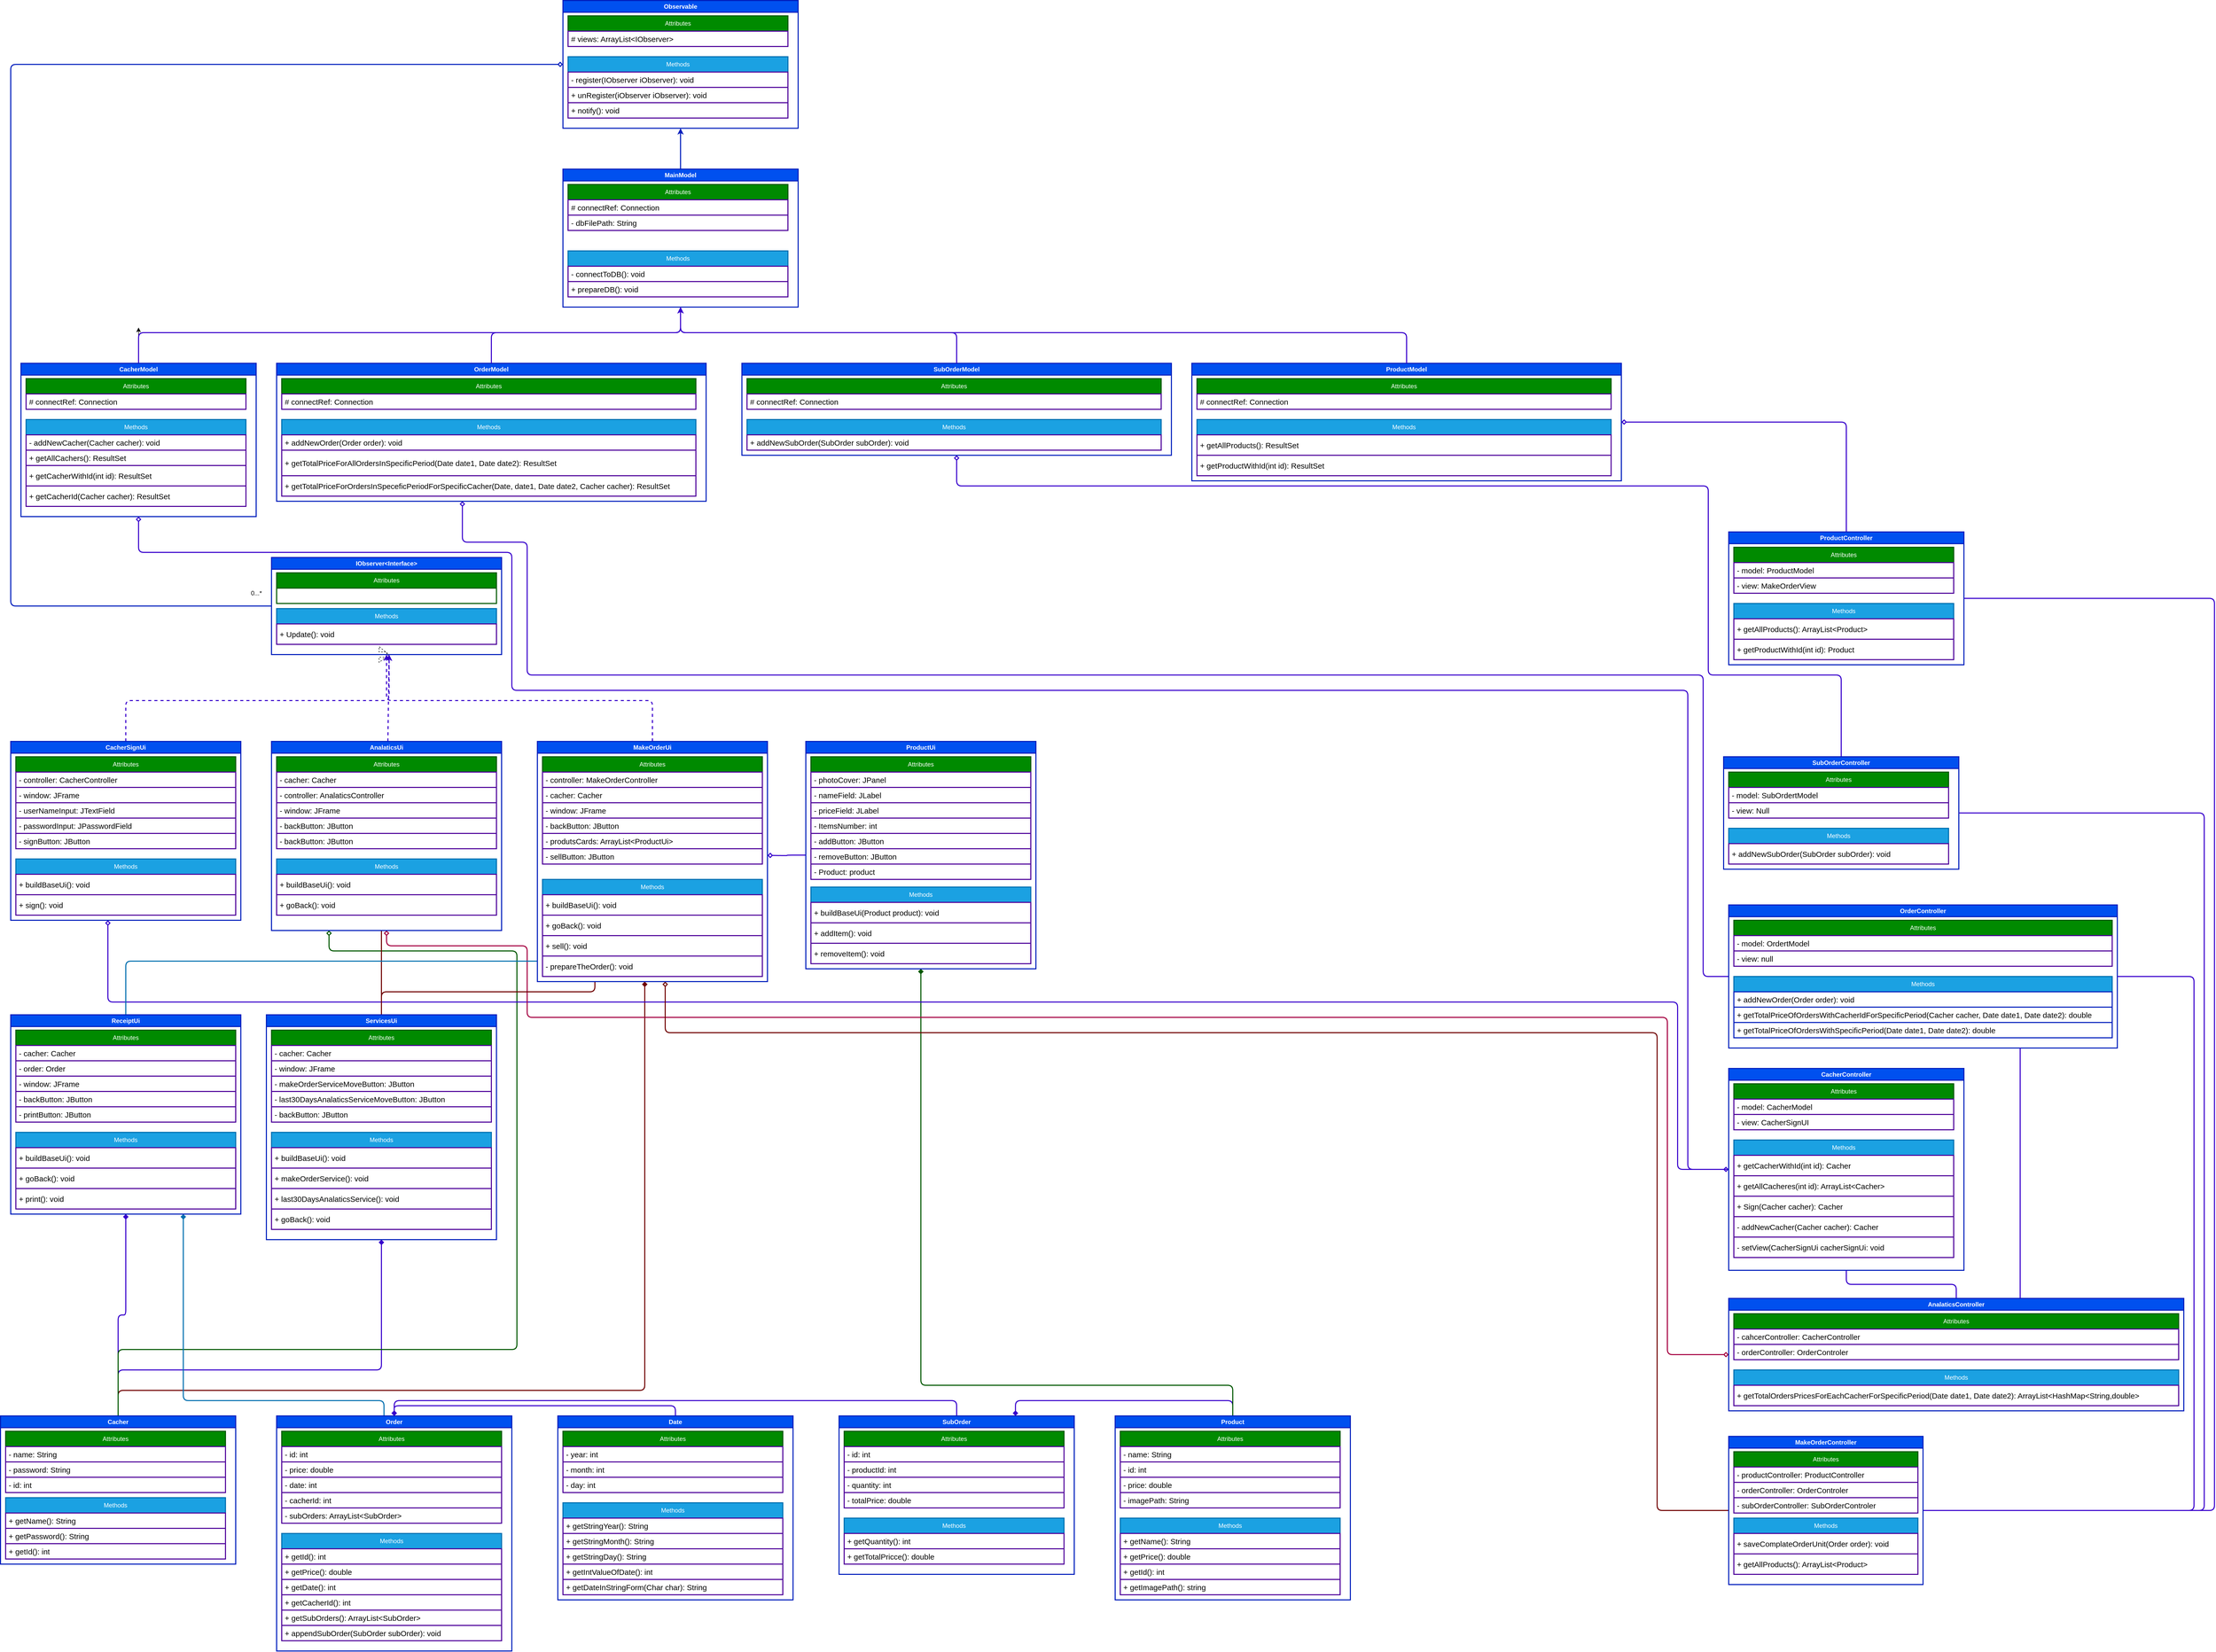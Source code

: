 <mxfile>
    <diagram id="35rbz2cMFURh9ewFK-A6" name="Page-1">
        <mxGraphModel dx="1320" dy="2078" grid="1" gridSize="10" guides="1" tooltips="1" connect="1" arrows="1" fold="1" page="1" pageScale="1" pageWidth="850" pageHeight="1100" background="#ffffff" math="0" shadow="0">
            <root>
                <mxCell id="0"/>
                <mxCell id="1" parent="0"/>
                <mxCell id="106" style="edgeStyle=none;html=1;" parent="1" source="2" edge="1">
                    <mxGeometry relative="1" as="geometry">
                        <mxPoint x="370" y="110" as="targetPoint"/>
                    </mxGeometry>
                </mxCell>
                <mxCell id="115" style="edgeStyle=none;html=1;entryX=0.5;entryY=1;entryDx=0;entryDy=0;exitX=0.5;exitY=0;exitDx=0;exitDy=0;fillColor=#6a00ff;strokeColor=#3700CC;strokeWidth=2;" parent="1" source="2" target="108" edge="1">
                    <mxGeometry relative="1" as="geometry">
                        <Array as="points">
                            <mxPoint x="370" y="120"/>
                            <mxPoint x="1430" y="120"/>
                        </Array>
                    </mxGeometry>
                </mxCell>
                <mxCell id="2" value="CacherModel" style="swimlane;whiteSpace=wrap;html=1;fillColor=#0050ef;fontColor=#ffffff;strokeColor=#001DBC;strokeWidth=2;" parent="1" vertex="1">
                    <mxGeometry x="140" y="180" width="460" height="300" as="geometry"/>
                </mxCell>
                <mxCell id="3" value="Attributes" style="swimlane;fontStyle=0;childLayout=stackLayout;horizontal=1;startSize=30;horizontalStack=0;resizeParent=1;resizeParentMax=0;resizeLast=0;collapsible=1;marginBottom=0;whiteSpace=wrap;html=1;strokeWidth=2;fillColor=#008a00;fontColor=#ffffff;strokeColor=#005700;" parent="2" vertex="1">
                    <mxGeometry x="10" y="30" width="430" height="60" as="geometry"/>
                </mxCell>
                <mxCell id="5" value="&lt;font color=&quot;#000000&quot; style=&quot;font-size: 15px;&quot;&gt;# connectRef: Connection&lt;br style=&quot;font-size: 15px;&quot;&gt;&lt;/font&gt;" style="text;strokeColor=#4C0099;fillColor=none;align=left;verticalAlign=middle;spacingLeft=4;spacingRight=4;overflow=hidden;points=[[0,0.5],[1,0.5]];portConstraint=eastwest;rotatable=0;whiteSpace=wrap;html=1;strokeWidth=2;fontSize=15;" parent="3" vertex="1">
                    <mxGeometry y="30" width="430" height="30" as="geometry"/>
                </mxCell>
                <mxCell id="7" value="Methods" style="swimlane;fontStyle=0;childLayout=stackLayout;horizontal=1;startSize=30;horizontalStack=0;resizeParent=1;resizeParentMax=0;resizeLast=0;collapsible=1;marginBottom=0;whiteSpace=wrap;html=1;strokeWidth=2;fillColor=#1ba1e2;fontColor=#ffffff;strokeColor=#006EAF;" parent="2" vertex="1">
                    <mxGeometry x="10" y="110" width="430" height="170" as="geometry"/>
                </mxCell>
                <mxCell id="107" value="&lt;font color=&quot;#000000&quot; style=&quot;font-size: 15px;&quot;&gt;- addNewCacher(Cacher cacher): void&lt;br style=&quot;font-size: 15px;&quot;&gt;&lt;/font&gt;" style="text;strokeColor=#4C0099;fillColor=none;align=left;verticalAlign=middle;spacingLeft=4;spacingRight=4;overflow=hidden;points=[[0,0.5],[1,0.5]];portConstraint=eastwest;rotatable=0;whiteSpace=wrap;html=1;strokeWidth=2;fontSize=15;" parent="7" vertex="1">
                    <mxGeometry y="30" width="430" height="30" as="geometry"/>
                </mxCell>
                <mxCell id="117" value="&lt;font color=&quot;#000000&quot; style=&quot;font-size: 15px;&quot;&gt;+ getAllCachers(): ResultSet&lt;br style=&quot;font-size: 15px;&quot;&gt;&lt;/font&gt;" style="text;strokeColor=#4C0099;fillColor=none;align=left;verticalAlign=middle;spacingLeft=4;spacingRight=4;overflow=hidden;points=[[0,0.5],[1,0.5]];portConstraint=eastwest;rotatable=0;whiteSpace=wrap;html=1;strokeWidth=2;fontSize=15;" parent="7" vertex="1">
                    <mxGeometry y="60" width="430" height="30" as="geometry"/>
                </mxCell>
                <mxCell id="146" value="&lt;font color=&quot;#000000&quot; style=&quot;font-size: 15px;&quot;&gt;+ getCacherWithId(int id): ResultSet&lt;br style=&quot;font-size: 15px;&quot;&gt;&lt;/font&gt;" style="text;strokeColor=#4C0099;fillColor=none;align=left;verticalAlign=middle;spacingLeft=4;spacingRight=4;overflow=hidden;points=[[0,0.5],[1,0.5]];portConstraint=eastwest;rotatable=0;whiteSpace=wrap;html=1;strokeWidth=2;fontSize=15;" parent="7" vertex="1">
                    <mxGeometry y="90" width="430" height="40" as="geometry"/>
                </mxCell>
                <mxCell id="143" value="&lt;font color=&quot;#000000&quot; style=&quot;font-size: 15px;&quot;&gt;+ getCacherId(Cacher cacher): ResultSet&lt;br style=&quot;font-size: 15px;&quot;&gt;&lt;/font&gt;" style="text;strokeColor=#4C0099;fillColor=none;align=left;verticalAlign=middle;spacingLeft=4;spacingRight=4;overflow=hidden;points=[[0,0.5],[1,0.5]];portConstraint=eastwest;rotatable=0;whiteSpace=wrap;html=1;strokeWidth=2;fontSize=15;" parent="7" vertex="1">
                    <mxGeometry y="130" width="430" height="40" as="geometry"/>
                </mxCell>
                <mxCell id="377" style="edgeStyle=orthogonalEdgeStyle;html=1;entryX=0.5;entryY=1;entryDx=0;entryDy=0;fillColor=#0050ef;strokeColor=#001DBC;strokeWidth=2;" parent="1" source="108" target="369" edge="1">
                    <mxGeometry relative="1" as="geometry"/>
                </mxCell>
                <mxCell id="108" value="MainModel" style="swimlane;whiteSpace=wrap;html=1;fillColor=#0050ef;fontColor=#ffffff;strokeColor=#001DBC;strokeWidth=2;" parent="1" vertex="1">
                    <mxGeometry x="1200" y="-200" width="460" height="270" as="geometry"/>
                </mxCell>
                <mxCell id="109" value="Attributes" style="swimlane;fontStyle=0;childLayout=stackLayout;horizontal=1;startSize=30;horizontalStack=0;resizeParent=1;resizeParentMax=0;resizeLast=0;collapsible=1;marginBottom=0;whiteSpace=wrap;html=1;strokeWidth=2;fillColor=#008a00;fontColor=#ffffff;strokeColor=#005700;" parent="108" vertex="1">
                    <mxGeometry x="10" y="30" width="430" height="90" as="geometry"/>
                </mxCell>
                <mxCell id="113" value="&lt;font color=&quot;#000000&quot; style=&quot;font-size: 15px;&quot;&gt;# connectRef: Connection&lt;br style=&quot;font-size: 15px;&quot;&gt;&lt;/font&gt;" style="text;strokeColor=#4C0099;fillColor=none;align=left;verticalAlign=middle;spacingLeft=4;spacingRight=4;overflow=hidden;points=[[0,0.5],[1,0.5]];portConstraint=eastwest;rotatable=0;whiteSpace=wrap;html=1;strokeWidth=2;fontSize=15;" parent="109" vertex="1">
                    <mxGeometry y="30" width="430" height="30" as="geometry"/>
                </mxCell>
                <mxCell id="110" value="&lt;font color=&quot;#000000&quot; style=&quot;font-size: 15px;&quot;&gt;- dbFilePath: String&lt;br style=&quot;font-size: 15px;&quot;&gt;&lt;/font&gt;" style="text;strokeColor=#4C0099;fillColor=none;align=left;verticalAlign=middle;spacingLeft=4;spacingRight=4;overflow=hidden;points=[[0,0.5],[1,0.5]];portConstraint=eastwest;rotatable=0;whiteSpace=wrap;html=1;strokeWidth=2;fontSize=15;" parent="109" vertex="1">
                    <mxGeometry y="60" width="430" height="30" as="geometry"/>
                </mxCell>
                <mxCell id="111" value="Methods" style="swimlane;fontStyle=0;childLayout=stackLayout;horizontal=1;startSize=30;horizontalStack=0;resizeParent=1;resizeParentMax=0;resizeLast=0;collapsible=1;marginBottom=0;whiteSpace=wrap;html=1;strokeWidth=2;fillColor=#1ba1e2;fontColor=#ffffff;strokeColor=#006EAF;" parent="108" vertex="1">
                    <mxGeometry x="10" y="160" width="430" height="90" as="geometry"/>
                </mxCell>
                <mxCell id="114" value="&lt;font color=&quot;#000000&quot; style=&quot;font-size: 15px;&quot;&gt;- connectToDB(): void&lt;br style=&quot;font-size: 15px;&quot;&gt;&lt;/font&gt;" style="text;strokeColor=#4C0099;fillColor=none;align=left;verticalAlign=middle;spacingLeft=4;spacingRight=4;overflow=hidden;points=[[0,0.5],[1,0.5]];portConstraint=eastwest;rotatable=0;whiteSpace=wrap;html=1;strokeWidth=2;fontSize=15;" parent="111" vertex="1">
                    <mxGeometry y="30" width="430" height="30" as="geometry"/>
                </mxCell>
                <mxCell id="112" value="&lt;font color=&quot;#000000&quot; style=&quot;font-size: 15px;&quot;&gt;+ prepareDB(): void&lt;br style=&quot;font-size: 15px;&quot;&gt;&lt;/font&gt;" style="text;strokeColor=#4C0099;fillColor=none;align=left;verticalAlign=middle;spacingLeft=4;spacingRight=4;overflow=hidden;points=[[0,0.5],[1,0.5]];portConstraint=eastwest;rotatable=0;whiteSpace=wrap;html=1;strokeWidth=2;fontSize=15;" parent="111" vertex="1">
                    <mxGeometry y="60" width="430" height="30" as="geometry"/>
                </mxCell>
                <mxCell id="118" value="OrderModel" style="swimlane;whiteSpace=wrap;html=1;fillColor=#0050ef;fontColor=#ffffff;strokeColor=#001DBC;strokeWidth=2;" parent="1" vertex="1">
                    <mxGeometry x="640" y="180" width="840" height="270" as="geometry"/>
                </mxCell>
                <mxCell id="119" value="Attributes" style="swimlane;fontStyle=0;childLayout=stackLayout;horizontal=1;startSize=30;horizontalStack=0;resizeParent=1;resizeParentMax=0;resizeLast=0;collapsible=1;marginBottom=0;whiteSpace=wrap;html=1;strokeWidth=2;fillColor=#008a00;fontColor=#ffffff;strokeColor=#005700;" parent="118" vertex="1">
                    <mxGeometry x="10" y="30" width="810" height="60" as="geometry"/>
                </mxCell>
                <mxCell id="120" value="&lt;font color=&quot;#000000&quot; style=&quot;font-size: 15px;&quot;&gt;# connectRef: Connection&lt;br style=&quot;font-size: 15px;&quot;&gt;&lt;/font&gt;" style="text;strokeColor=#4C0099;fillColor=none;align=left;verticalAlign=middle;spacingLeft=4;spacingRight=4;overflow=hidden;points=[[0,0.5],[1,0.5]];portConstraint=eastwest;rotatable=0;whiteSpace=wrap;html=1;strokeWidth=2;fontSize=15;" parent="119" vertex="1">
                    <mxGeometry y="30" width="810" height="30" as="geometry"/>
                </mxCell>
                <mxCell id="121" value="Methods" style="swimlane;fontStyle=0;childLayout=stackLayout;horizontal=1;startSize=30;horizontalStack=0;resizeParent=1;resizeParentMax=0;resizeLast=0;collapsible=1;marginBottom=0;whiteSpace=wrap;html=1;strokeWidth=2;fillColor=#1ba1e2;fontColor=#ffffff;strokeColor=#006EAF;" parent="118" vertex="1">
                    <mxGeometry x="10" y="110" width="810" height="150" as="geometry"/>
                </mxCell>
                <mxCell id="122" value="&lt;font color=&quot;#000000&quot; style=&quot;font-size: 15px;&quot;&gt;+ addNewOrder(Order order): void&lt;br style=&quot;font-size: 15px;&quot;&gt;&lt;/font&gt;" style="text;strokeColor=#4C0099;fillColor=none;align=left;verticalAlign=middle;spacingLeft=4;spacingRight=4;overflow=hidden;points=[[0,0.5],[1,0.5]];portConstraint=eastwest;rotatable=0;whiteSpace=wrap;html=1;strokeWidth=2;fontSize=15;" parent="121" vertex="1">
                    <mxGeometry y="30" width="810" height="30" as="geometry"/>
                </mxCell>
                <mxCell id="123" value="&lt;font color=&quot;#000000&quot; style=&quot;font-size: 15px;&quot;&gt;+ getTotalPriceFor&lt;/font&gt;&lt;span style=&quot;color: rgb(0, 0, 0);&quot;&gt;AllOrdersIn&lt;/span&gt;&lt;font color=&quot;#000000&quot; style=&quot;font-size: 15px;&quot;&gt;SpecificPeriod(Date date1, Date date2): ResultSet&amp;nbsp;&lt;br style=&quot;font-size: 15px;&quot;&gt;&lt;/font&gt;" style="text;strokeColor=#4C0099;fillColor=none;align=left;verticalAlign=middle;spacingLeft=4;spacingRight=4;overflow=hidden;points=[[0,0.5],[1,0.5]];portConstraint=eastwest;rotatable=0;whiteSpace=wrap;html=1;strokeWidth=2;fontSize=15;" parent="121" vertex="1">
                    <mxGeometry y="60" width="810" height="50" as="geometry"/>
                </mxCell>
                <mxCell id="124" value="&lt;font color=&quot;#000000&quot; style=&quot;font-size: 15px;&quot;&gt;+ getTotalPriceForOrdersInSpeceficPeriodForSpecificCacher(Date, date1, Date date2, Cacher cacher): ResultSet&lt;br style=&quot;font-size: 15px;&quot;&gt;&lt;/font&gt;" style="text;strokeColor=#4C0099;fillColor=none;align=left;verticalAlign=middle;spacingLeft=4;spacingRight=4;overflow=hidden;points=[[0,0.5],[1,0.5]];portConstraint=eastwest;rotatable=0;whiteSpace=wrap;html=1;strokeWidth=2;fontSize=15;" parent="121" vertex="1">
                    <mxGeometry y="110" width="810" height="40" as="geometry"/>
                </mxCell>
                <mxCell id="125" style="edgeStyle=none;html=1;entryX=0.5;entryY=1;entryDx=0;entryDy=0;fillColor=#6a00ff;strokeColor=#3700CC;strokeWidth=2;exitX=0.5;exitY=0;exitDx=0;exitDy=0;" parent="1" source="118" target="108" edge="1">
                    <mxGeometry relative="1" as="geometry">
                        <mxPoint x="860" y="170" as="sourcePoint"/>
                        <mxPoint x="1130" y="100" as="targetPoint"/>
                        <Array as="points">
                            <mxPoint x="1060" y="120"/>
                            <mxPoint x="1430" y="120"/>
                        </Array>
                    </mxGeometry>
                </mxCell>
                <mxCell id="133" value="ProductModel" style="swimlane;whiteSpace=wrap;html=1;fillColor=#0050ef;fontColor=#ffffff;strokeColor=#001DBC;strokeWidth=2;" parent="1" vertex="1">
                    <mxGeometry x="2430" y="180" width="840" height="230" as="geometry"/>
                </mxCell>
                <mxCell id="134" value="Attributes" style="swimlane;fontStyle=0;childLayout=stackLayout;horizontal=1;startSize=30;horizontalStack=0;resizeParent=1;resizeParentMax=0;resizeLast=0;collapsible=1;marginBottom=0;whiteSpace=wrap;html=1;strokeWidth=2;fillColor=#008a00;fontColor=#ffffff;strokeColor=#005700;" parent="133" vertex="1">
                    <mxGeometry x="10" y="30" width="810" height="60" as="geometry"/>
                </mxCell>
                <mxCell id="135" value="&lt;font color=&quot;#000000&quot; style=&quot;font-size: 15px;&quot;&gt;# connectRef: Connection&lt;br style=&quot;font-size: 15px;&quot;&gt;&lt;/font&gt;" style="text;strokeColor=#4C0099;fillColor=none;align=left;verticalAlign=middle;spacingLeft=4;spacingRight=4;overflow=hidden;points=[[0,0.5],[1,0.5]];portConstraint=eastwest;rotatable=0;whiteSpace=wrap;html=1;strokeWidth=2;fontSize=15;" parent="134" vertex="1">
                    <mxGeometry y="30" width="810" height="30" as="geometry"/>
                </mxCell>
                <mxCell id="136" value="Methods" style="swimlane;fontStyle=0;childLayout=stackLayout;horizontal=1;startSize=30;horizontalStack=0;resizeParent=1;resizeParentMax=0;resizeLast=0;collapsible=1;marginBottom=0;whiteSpace=wrap;html=1;strokeWidth=2;fillColor=#1ba1e2;fontColor=#ffffff;strokeColor=#006EAF;" parent="133" vertex="1">
                    <mxGeometry x="10" y="110" width="810" height="110" as="geometry"/>
                </mxCell>
                <mxCell id="139" value="&lt;font color=&quot;#000000&quot; style=&quot;font-size: 15px;&quot;&gt;+ getAllProducts(): ResultSet&lt;br style=&quot;font-size: 15px;&quot;&gt;&lt;/font&gt;" style="text;strokeColor=#4C0099;fillColor=none;align=left;verticalAlign=middle;spacingLeft=4;spacingRight=4;overflow=hidden;points=[[0,0.5],[1,0.5]];portConstraint=eastwest;rotatable=0;whiteSpace=wrap;html=1;strokeWidth=2;fontSize=15;" parent="136" vertex="1">
                    <mxGeometry y="30" width="810" height="40" as="geometry"/>
                </mxCell>
                <mxCell id="144" value="&lt;font color=&quot;#000000&quot; style=&quot;font-size: 15px;&quot;&gt;+ getProductWithId(int id): ResultSet&lt;br style=&quot;font-size: 15px;&quot;&gt;&lt;/font&gt;" style="text;strokeColor=#4C0099;fillColor=none;align=left;verticalAlign=middle;spacingLeft=4;spacingRight=4;overflow=hidden;points=[[0,0.5],[1,0.5]];portConstraint=eastwest;rotatable=0;whiteSpace=wrap;html=1;strokeWidth=2;fontSize=15;" parent="136" vertex="1">
                    <mxGeometry y="70" width="810" height="40" as="geometry"/>
                </mxCell>
                <mxCell id="148" value="SubOrderModel" style="swimlane;whiteSpace=wrap;html=1;fillColor=#0050ef;fontColor=#ffffff;strokeColor=#001DBC;strokeWidth=2;" parent="1" vertex="1">
                    <mxGeometry x="1550" y="180" width="840" height="180" as="geometry"/>
                </mxCell>
                <mxCell id="149" value="Attributes" style="swimlane;fontStyle=0;childLayout=stackLayout;horizontal=1;startSize=30;horizontalStack=0;resizeParent=1;resizeParentMax=0;resizeLast=0;collapsible=1;marginBottom=0;whiteSpace=wrap;html=1;strokeWidth=2;fillColor=#008a00;fontColor=#ffffff;strokeColor=#005700;" parent="148" vertex="1">
                    <mxGeometry x="10" y="30" width="810" height="60" as="geometry"/>
                </mxCell>
                <mxCell id="150" value="&lt;font color=&quot;#000000&quot; style=&quot;font-size: 15px;&quot;&gt;# connectRef: Connection&lt;br style=&quot;font-size: 15px;&quot;&gt;&lt;/font&gt;" style="text;strokeColor=#4C0099;fillColor=none;align=left;verticalAlign=middle;spacingLeft=4;spacingRight=4;overflow=hidden;points=[[0,0.5],[1,0.5]];portConstraint=eastwest;rotatable=0;whiteSpace=wrap;html=1;strokeWidth=2;fontSize=15;" parent="149" vertex="1">
                    <mxGeometry y="30" width="810" height="30" as="geometry"/>
                </mxCell>
                <mxCell id="151" value="Methods" style="swimlane;fontStyle=0;childLayout=stackLayout;horizontal=1;startSize=30;horizontalStack=0;resizeParent=1;resizeParentMax=0;resizeLast=0;collapsible=1;marginBottom=0;whiteSpace=wrap;html=1;strokeWidth=2;fillColor=#1ba1e2;fontColor=#ffffff;strokeColor=#006EAF;" parent="148" vertex="1">
                    <mxGeometry x="10" y="110" width="810" height="60" as="geometry"/>
                </mxCell>
                <mxCell id="152" value="&lt;font color=&quot;#000000&quot; style=&quot;font-size: 15px;&quot;&gt;+ addNewSubOrder(SubOrder subOrder): void&lt;br style=&quot;font-size: 15px;&quot;&gt;&lt;/font&gt;" style="text;strokeColor=#4C0099;fillColor=none;align=left;verticalAlign=middle;spacingLeft=4;spacingRight=4;overflow=hidden;points=[[0,0.5],[1,0.5]];portConstraint=eastwest;rotatable=0;whiteSpace=wrap;html=1;strokeWidth=2;fontSize=15;" parent="151" vertex="1">
                    <mxGeometry y="30" width="810" height="30" as="geometry"/>
                </mxCell>
                <mxCell id="157" style="edgeStyle=none;html=1;entryX=0.5;entryY=1;entryDx=0;entryDy=0;fillColor=#6a00ff;strokeColor=#3700CC;strokeWidth=2;exitX=0.5;exitY=0;exitDx=0;exitDy=0;" parent="1" source="148" target="108" edge="1">
                    <mxGeometry relative="1" as="geometry">
                        <mxPoint x="1590.0" y="160" as="sourcePoint"/>
                        <mxPoint x="1960" y="50" as="targetPoint"/>
                        <Array as="points">
                            <mxPoint x="1970" y="120"/>
                            <mxPoint x="1430" y="120"/>
                        </Array>
                    </mxGeometry>
                </mxCell>
                <mxCell id="158" style="edgeStyle=none;html=1;entryX=0.5;entryY=1;entryDx=0;entryDy=0;fillColor=#6a00ff;strokeColor=#3700CC;strokeWidth=2;" parent="1" target="108" edge="1">
                    <mxGeometry relative="1" as="geometry">
                        <mxPoint x="2850" y="180" as="sourcePoint"/>
                        <mxPoint x="2310" y="70" as="targetPoint"/>
                        <Array as="points">
                            <mxPoint x="2850" y="120"/>
                            <mxPoint x="1430" y="120"/>
                        </Array>
                    </mxGeometry>
                </mxCell>
                <mxCell id="399" style="edgeStyle=orthogonalEdgeStyle;html=1;strokeWidth=2;endArrow=diamond;endFill=1;fillColor=#a20025;strokeColor=#6F0000;" parent="1" source="159" edge="1">
                    <mxGeometry relative="1" as="geometry">
                        <mxPoint x="1360" y="1390" as="targetPoint"/>
                        <Array as="points">
                            <mxPoint x="330" y="2190"/>
                            <mxPoint x="1360" y="2190"/>
                        </Array>
                    </mxGeometry>
                </mxCell>
                <mxCell id="402" style="edgeStyle=orthogonalEdgeStyle;html=1;entryX=0.5;entryY=1;entryDx=0;entryDy=0;strokeWidth=2;startArrow=none;startFill=0;endArrow=diamond;endFill=1;fillColor=#6a00ff;strokeColor=#3700CC;" parent="1" source="159" target="346" edge="1">
                    <mxGeometry relative="1" as="geometry"/>
                </mxCell>
                <mxCell id="403" style="edgeStyle=orthogonalEdgeStyle;html=1;entryX=0.5;entryY=1;entryDx=0;entryDy=0;strokeWidth=2;startArrow=none;startFill=0;endArrow=diamond;endFill=1;fillColor=#6a00ff;strokeColor=#3700CC;" parent="1" source="159" target="310" edge="1">
                    <mxGeometry relative="1" as="geometry">
                        <Array as="points">
                            <mxPoint x="330" y="2150"/>
                            <mxPoint x="845" y="2150"/>
                        </Array>
                    </mxGeometry>
                </mxCell>
                <mxCell id="404" style="edgeStyle=orthogonalEdgeStyle;html=1;strokeWidth=2;startArrow=none;startFill=0;endArrow=diamond;endFill=0;fillColor=#008a00;strokeColor=#005700;entryX=0.25;entryY=1;entryDx=0;entryDy=0;" parent="1" source="159" edge="1" target="358">
                    <mxGeometry relative="1" as="geometry">
                        <mxPoint x="810" y="1250" as="targetPoint"/>
                        <Array as="points">
                            <mxPoint x="330" y="2110"/>
                            <mxPoint x="1110" y="2110"/>
                            <mxPoint x="1110" y="1330"/>
                            <mxPoint x="743" y="1330"/>
                        </Array>
                    </mxGeometry>
                </mxCell>
                <mxCell id="159" value="Cacher" style="swimlane;whiteSpace=wrap;html=1;fillColor=#0050ef;fontColor=#ffffff;strokeColor=#001DBC;strokeWidth=2;" parent="1" vertex="1">
                    <mxGeometry x="100" y="2240" width="460" height="290" as="geometry"/>
                </mxCell>
                <mxCell id="160" value="Attributes" style="swimlane;fontStyle=0;childLayout=stackLayout;horizontal=1;startSize=30;horizontalStack=0;resizeParent=1;resizeParentMax=0;resizeLast=0;collapsible=1;marginBottom=0;whiteSpace=wrap;html=1;strokeWidth=2;fillColor=#008a00;fontColor=#ffffff;strokeColor=#005700;" parent="159" vertex="1">
                    <mxGeometry x="10" y="30" width="430" height="120" as="geometry"/>
                </mxCell>
                <mxCell id="161" value="&lt;font color=&quot;#000000&quot; style=&quot;font-size: 15px;&quot;&gt;- name: String&lt;br style=&quot;font-size: 15px;&quot;&gt;&lt;/font&gt;" style="text;strokeColor=#4C0099;fillColor=none;align=left;verticalAlign=middle;spacingLeft=4;spacingRight=4;overflow=hidden;points=[[0,0.5],[1,0.5]];portConstraint=eastwest;rotatable=0;whiteSpace=wrap;html=1;strokeWidth=2;fontSize=15;" parent="160" vertex="1">
                    <mxGeometry y="30" width="430" height="30" as="geometry"/>
                </mxCell>
                <mxCell id="166" value="&lt;font color=&quot;#000000&quot; style=&quot;font-size: 15px;&quot;&gt;- password: String&lt;br style=&quot;font-size: 15px;&quot;&gt;&lt;/font&gt;" style="text;strokeColor=#4C0099;fillColor=none;align=left;verticalAlign=middle;spacingLeft=4;spacingRight=4;overflow=hidden;points=[[0,0.5],[1,0.5]];portConstraint=eastwest;rotatable=0;whiteSpace=wrap;html=1;strokeWidth=2;fontSize=15;" parent="160" vertex="1">
                    <mxGeometry y="60" width="430" height="30" as="geometry"/>
                </mxCell>
                <mxCell id="162" value="&lt;font color=&quot;#000000&quot; style=&quot;font-size: 15px;&quot;&gt;- id: int&lt;br style=&quot;font-size: 15px;&quot;&gt;&lt;/font&gt;" style="text;strokeColor=#4C0099;fillColor=none;align=left;verticalAlign=middle;spacingLeft=4;spacingRight=4;overflow=hidden;points=[[0,0.5],[1,0.5]];portConstraint=eastwest;rotatable=0;whiteSpace=wrap;html=1;strokeWidth=2;fontSize=15;" parent="160" vertex="1">
                    <mxGeometry y="90" width="430" height="30" as="geometry"/>
                </mxCell>
                <mxCell id="163" value="Methods" style="swimlane;fontStyle=0;childLayout=stackLayout;horizontal=1;startSize=30;horizontalStack=0;resizeParent=1;resizeParentMax=0;resizeLast=0;collapsible=1;marginBottom=0;whiteSpace=wrap;html=1;strokeWidth=2;fillColor=#1ba1e2;fontColor=#ffffff;strokeColor=#006EAF;" parent="159" vertex="1">
                    <mxGeometry x="10" y="160" width="430" height="120" as="geometry"/>
                </mxCell>
                <mxCell id="164" value="&lt;font color=&quot;#000000&quot; style=&quot;font-size: 15px;&quot;&gt;+ getName(): String&lt;br style=&quot;font-size: 15px;&quot;&gt;&lt;/font&gt;" style="text;strokeColor=#4C0099;fillColor=none;align=left;verticalAlign=middle;spacingLeft=4;spacingRight=4;overflow=hidden;points=[[0,0.5],[1,0.5]];portConstraint=eastwest;rotatable=0;whiteSpace=wrap;html=1;strokeWidth=2;fontSize=15;" parent="163" vertex="1">
                    <mxGeometry y="30" width="430" height="30" as="geometry"/>
                </mxCell>
                <mxCell id="165" value="&lt;font color=&quot;#000000&quot; style=&quot;font-size: 15px;&quot;&gt;+ getPassword(): String&lt;br style=&quot;font-size: 15px;&quot;&gt;&lt;/font&gt;" style="text;strokeColor=#4C0099;fillColor=none;align=left;verticalAlign=middle;spacingLeft=4;spacingRight=4;overflow=hidden;points=[[0,0.5],[1,0.5]];portConstraint=eastwest;rotatable=0;whiteSpace=wrap;html=1;strokeWidth=2;fontSize=15;" parent="163" vertex="1">
                    <mxGeometry y="60" width="430" height="30" as="geometry"/>
                </mxCell>
                <mxCell id="167" value="&lt;font color=&quot;#000000&quot; style=&quot;font-size: 15px;&quot;&gt;+ getId(): int&lt;br style=&quot;font-size: 15px;&quot;&gt;&lt;/font&gt;" style="text;strokeColor=#4C0099;fillColor=none;align=left;verticalAlign=middle;spacingLeft=4;spacingRight=4;overflow=hidden;points=[[0,0.5],[1,0.5]];portConstraint=eastwest;rotatable=0;whiteSpace=wrap;html=1;strokeWidth=2;fontSize=15;" parent="163" vertex="1">
                    <mxGeometry y="90" width="430" height="30" as="geometry"/>
                </mxCell>
                <mxCell id="398" style="edgeStyle=orthogonalEdgeStyle;html=1;strokeWidth=2;endArrow=diamond;endFill=1;fillColor=#6a00ff;strokeColor=#3700CC;entryX=0.75;entryY=0;entryDx=0;entryDy=0;" parent="1" source="173" target="197" edge="1">
                    <mxGeometry relative="1" as="geometry">
                        <mxPoint x="2070" y="2220" as="targetPoint"/>
                        <Array as="points">
                            <mxPoint x="2510" y="2210"/>
                            <mxPoint x="2085" y="2210"/>
                        </Array>
                    </mxGeometry>
                </mxCell>
                <mxCell id="428" style="edgeStyle=orthogonalEdgeStyle;html=1;entryX=0.5;entryY=1;entryDx=0;entryDy=0;strokeWidth=2;endArrow=diamond;endFill=1;fillColor=#008a00;strokeColor=#005700;" edge="1" parent="1" source="173" target="406">
                    <mxGeometry relative="1" as="geometry">
                        <Array as="points">
                            <mxPoint x="2510" y="2180"/>
                            <mxPoint x="1900" y="2180"/>
                        </Array>
                    </mxGeometry>
                </mxCell>
                <mxCell id="173" value="Product" style="swimlane;whiteSpace=wrap;html=1;fillColor=#0050ef;fontColor=#ffffff;strokeColor=#001DBC;strokeWidth=2;" parent="1" vertex="1">
                    <mxGeometry x="2280" y="2240" width="460" height="360" as="geometry"/>
                </mxCell>
                <mxCell id="174" value="Attributes" style="swimlane;fontStyle=0;childLayout=stackLayout;horizontal=1;startSize=30;horizontalStack=0;resizeParent=1;resizeParentMax=0;resizeLast=0;collapsible=1;marginBottom=0;whiteSpace=wrap;html=1;strokeWidth=2;fillColor=#008a00;fontColor=#ffffff;strokeColor=#005700;" parent="173" vertex="1">
                    <mxGeometry x="10" y="30" width="430" height="150" as="geometry"/>
                </mxCell>
                <mxCell id="175" value="&lt;font color=&quot;#000000&quot; style=&quot;font-size: 15px;&quot;&gt;- name: String&lt;br style=&quot;font-size: 15px;&quot;&gt;&lt;/font&gt;" style="text;strokeColor=#4C0099;fillColor=none;align=left;verticalAlign=middle;spacingLeft=4;spacingRight=4;overflow=hidden;points=[[0,0.5],[1,0.5]];portConstraint=eastwest;rotatable=0;whiteSpace=wrap;html=1;strokeWidth=2;fontSize=15;" parent="174" vertex="1">
                    <mxGeometry y="30" width="430" height="30" as="geometry"/>
                </mxCell>
                <mxCell id="176" value="&lt;font color=&quot;#000000&quot; style=&quot;font-size: 15px;&quot;&gt;- id: int&lt;br style=&quot;font-size: 15px;&quot;&gt;&lt;/font&gt;" style="text;strokeColor=#4C0099;fillColor=none;align=left;verticalAlign=middle;spacingLeft=4;spacingRight=4;overflow=hidden;points=[[0,0.5],[1,0.5]];portConstraint=eastwest;rotatable=0;whiteSpace=wrap;html=1;strokeWidth=2;fontSize=15;" parent="174" vertex="1">
                    <mxGeometry y="60" width="430" height="30" as="geometry"/>
                </mxCell>
                <mxCell id="177" value="&lt;font color=&quot;#000000&quot; style=&quot;font-size: 15px;&quot;&gt;- price: double&lt;br style=&quot;font-size: 15px;&quot;&gt;&lt;/font&gt;" style="text;strokeColor=#4C0099;fillColor=none;align=left;verticalAlign=middle;spacingLeft=4;spacingRight=4;overflow=hidden;points=[[0,0.5],[1,0.5]];portConstraint=eastwest;rotatable=0;whiteSpace=wrap;html=1;strokeWidth=2;fontSize=15;" parent="174" vertex="1">
                    <mxGeometry y="90" width="430" height="30" as="geometry"/>
                </mxCell>
                <mxCell id="183" value="&lt;font color=&quot;#000000&quot; style=&quot;font-size: 15px;&quot;&gt;- imagePath: String&lt;br style=&quot;font-size: 15px;&quot;&gt;&lt;/font&gt;" style="text;strokeColor=#4C0099;fillColor=none;align=left;verticalAlign=middle;spacingLeft=4;spacingRight=4;overflow=hidden;points=[[0,0.5],[1,0.5]];portConstraint=eastwest;rotatable=0;whiteSpace=wrap;html=1;strokeWidth=2;fontSize=15;" parent="174" vertex="1">
                    <mxGeometry y="120" width="430" height="30" as="geometry"/>
                </mxCell>
                <mxCell id="178" value="Methods" style="swimlane;fontStyle=0;childLayout=stackLayout;horizontal=1;startSize=30;horizontalStack=0;resizeParent=1;resizeParentMax=0;resizeLast=0;collapsible=1;marginBottom=0;whiteSpace=wrap;html=1;strokeWidth=2;fillColor=#1ba1e2;fontColor=#ffffff;strokeColor=#006EAF;" parent="173" vertex="1">
                    <mxGeometry x="10" y="200" width="430" height="150" as="geometry"/>
                </mxCell>
                <mxCell id="179" value="&lt;font color=&quot;#000000&quot; style=&quot;font-size: 15px;&quot;&gt;+ getName(): String&lt;br style=&quot;font-size: 15px;&quot;&gt;&lt;/font&gt;" style="text;strokeColor=#4C0099;fillColor=none;align=left;verticalAlign=middle;spacingLeft=4;spacingRight=4;overflow=hidden;points=[[0,0.5],[1,0.5]];portConstraint=eastwest;rotatable=0;whiteSpace=wrap;html=1;strokeWidth=2;fontSize=15;" parent="178" vertex="1">
                    <mxGeometry y="30" width="430" height="30" as="geometry"/>
                </mxCell>
                <mxCell id="180" value="&lt;font color=&quot;#000000&quot; style=&quot;font-size: 15px;&quot;&gt;+ getPrice(): double&lt;br style=&quot;font-size: 15px;&quot;&gt;&lt;/font&gt;" style="text;strokeColor=#4C0099;fillColor=none;align=left;verticalAlign=middle;spacingLeft=4;spacingRight=4;overflow=hidden;points=[[0,0.5],[1,0.5]];portConstraint=eastwest;rotatable=0;whiteSpace=wrap;html=1;strokeWidth=2;fontSize=15;" parent="178" vertex="1">
                    <mxGeometry y="60" width="430" height="30" as="geometry"/>
                </mxCell>
                <mxCell id="181" value="&lt;font color=&quot;#000000&quot; style=&quot;font-size: 15px;&quot;&gt;+ getId(): int&lt;br style=&quot;font-size: 15px;&quot;&gt;&lt;/font&gt;" style="text;strokeColor=#4C0099;fillColor=none;align=left;verticalAlign=middle;spacingLeft=4;spacingRight=4;overflow=hidden;points=[[0,0.5],[1,0.5]];portConstraint=eastwest;rotatable=0;whiteSpace=wrap;html=1;strokeWidth=2;fontSize=15;" parent="178" vertex="1">
                    <mxGeometry y="90" width="430" height="30" as="geometry"/>
                </mxCell>
                <mxCell id="182" value="&lt;font color=&quot;#000000&quot; style=&quot;font-size: 15px;&quot;&gt;+ getImagePath(): string&lt;br style=&quot;font-size: 15px;&quot;&gt;&lt;/font&gt;" style="text;strokeColor=#4C0099;fillColor=none;align=left;verticalAlign=middle;spacingLeft=4;spacingRight=4;overflow=hidden;points=[[0,0.5],[1,0.5]];portConstraint=eastwest;rotatable=0;whiteSpace=wrap;html=1;strokeWidth=2;fontSize=15;" parent="178" vertex="1">
                    <mxGeometry y="120" width="430" height="30" as="geometry"/>
                </mxCell>
                <mxCell id="397" style="edgeStyle=orthogonalEdgeStyle;html=1;entryX=0.5;entryY=0;entryDx=0;entryDy=0;strokeWidth=2;endArrow=diamond;endFill=1;fillColor=#6a00ff;strokeColor=#3700CC;" parent="1" source="185" target="207" edge="1">
                    <mxGeometry relative="1" as="geometry">
                        <Array as="points">
                            <mxPoint x="1420" y="2220"/>
                            <mxPoint x="870" y="2220"/>
                        </Array>
                    </mxGeometry>
                </mxCell>
                <mxCell id="185" value="Date" style="swimlane;whiteSpace=wrap;html=1;fillColor=#0050ef;fontColor=#ffffff;strokeColor=#001DBC;strokeWidth=2;startSize=23;" parent="1" vertex="1">
                    <mxGeometry x="1190" y="2240" width="460" height="360" as="geometry"/>
                </mxCell>
                <mxCell id="186" value="Attributes" style="swimlane;fontStyle=0;childLayout=stackLayout;horizontal=1;startSize=30;horizontalStack=0;resizeParent=1;resizeParentMax=0;resizeLast=0;collapsible=1;marginBottom=0;whiteSpace=wrap;html=1;strokeWidth=2;fillColor=#008a00;fontColor=#ffffff;strokeColor=#005700;" parent="185" vertex="1">
                    <mxGeometry x="10" y="30" width="430" height="120" as="geometry"/>
                </mxCell>
                <mxCell id="187" value="&lt;font color=&quot;#000000&quot; style=&quot;font-size: 15px;&quot;&gt;- year: int&lt;br style=&quot;font-size: 15px;&quot;&gt;&lt;/font&gt;" style="text;strokeColor=#4C0099;fillColor=none;align=left;verticalAlign=middle;spacingLeft=4;spacingRight=4;overflow=hidden;points=[[0,0.5],[1,0.5]];portConstraint=eastwest;rotatable=0;whiteSpace=wrap;html=1;strokeWidth=2;fontSize=15;" parent="186" vertex="1">
                    <mxGeometry y="30" width="430" height="30" as="geometry"/>
                </mxCell>
                <mxCell id="188" value="&lt;font color=&quot;#000000&quot; style=&quot;font-size: 15px;&quot;&gt;- month: int&lt;br style=&quot;font-size: 15px;&quot;&gt;&lt;/font&gt;" style="text;strokeColor=#4C0099;fillColor=none;align=left;verticalAlign=middle;spacingLeft=4;spacingRight=4;overflow=hidden;points=[[0,0.5],[1,0.5]];portConstraint=eastwest;rotatable=0;whiteSpace=wrap;html=1;strokeWidth=2;fontSize=15;" parent="186" vertex="1">
                    <mxGeometry y="60" width="430" height="30" as="geometry"/>
                </mxCell>
                <mxCell id="189" value="&lt;font color=&quot;#000000&quot; style=&quot;font-size: 15px;&quot;&gt;- day: int&lt;br style=&quot;font-size: 15px;&quot;&gt;&lt;/font&gt;" style="text;strokeColor=#4C0099;fillColor=none;align=left;verticalAlign=middle;spacingLeft=4;spacingRight=4;overflow=hidden;points=[[0,0.5],[1,0.5]];portConstraint=eastwest;rotatable=0;whiteSpace=wrap;html=1;strokeWidth=2;fontSize=15;" parent="186" vertex="1">
                    <mxGeometry y="90" width="430" height="30" as="geometry"/>
                </mxCell>
                <mxCell id="191" value="Methods" style="swimlane;fontStyle=0;childLayout=stackLayout;horizontal=1;startSize=30;horizontalStack=0;resizeParent=1;resizeParentMax=0;resizeLast=0;collapsible=1;marginBottom=0;whiteSpace=wrap;html=1;strokeWidth=2;fillColor=#1ba1e2;fontColor=#ffffff;strokeColor=#006EAF;" parent="185" vertex="1">
                    <mxGeometry x="10" y="170" width="430" height="180" as="geometry"/>
                </mxCell>
                <mxCell id="192" value="&lt;font color=&quot;#000000&quot; style=&quot;font-size: 15px;&quot;&gt;+ getStringYear(): String&lt;br style=&quot;font-size: 15px;&quot;&gt;&lt;/font&gt;" style="text;strokeColor=#4C0099;fillColor=none;align=left;verticalAlign=middle;spacingLeft=4;spacingRight=4;overflow=hidden;points=[[0,0.5],[1,0.5]];portConstraint=eastwest;rotatable=0;whiteSpace=wrap;html=1;strokeWidth=2;fontSize=15;" parent="191" vertex="1">
                    <mxGeometry y="30" width="430" height="30" as="geometry"/>
                </mxCell>
                <mxCell id="193" value="&lt;font color=&quot;#000000&quot; style=&quot;font-size: 15px;&quot;&gt;+ getStringMonth(): String&lt;br style=&quot;font-size: 15px;&quot;&gt;&lt;/font&gt;" style="text;strokeColor=#4C0099;fillColor=none;align=left;verticalAlign=middle;spacingLeft=4;spacingRight=4;overflow=hidden;points=[[0,0.5],[1,0.5]];portConstraint=eastwest;rotatable=0;whiteSpace=wrap;html=1;strokeWidth=2;fontSize=15;" parent="191" vertex="1">
                    <mxGeometry y="60" width="430" height="30" as="geometry"/>
                </mxCell>
                <mxCell id="194" value="&lt;font color=&quot;#000000&quot; style=&quot;font-size: 15px;&quot;&gt;+ getStringDay(): String&lt;br style=&quot;font-size: 15px;&quot;&gt;&lt;/font&gt;" style="text;strokeColor=#4C0099;fillColor=none;align=left;verticalAlign=middle;spacingLeft=4;spacingRight=4;overflow=hidden;points=[[0,0.5],[1,0.5]];portConstraint=eastwest;rotatable=0;whiteSpace=wrap;html=1;strokeWidth=2;fontSize=15;" parent="191" vertex="1">
                    <mxGeometry y="90" width="430" height="30" as="geometry"/>
                </mxCell>
                <mxCell id="195" value="&lt;font color=&quot;#000000&quot; style=&quot;font-size: 15px;&quot;&gt;+ getIntValueOfDate(): int&lt;br style=&quot;font-size: 15px;&quot;&gt;&lt;/font&gt;" style="text;strokeColor=#4C0099;fillColor=none;align=left;verticalAlign=middle;spacingLeft=4;spacingRight=4;overflow=hidden;points=[[0,0.5],[1,0.5]];portConstraint=eastwest;rotatable=0;whiteSpace=wrap;html=1;strokeWidth=2;fontSize=15;" parent="191" vertex="1">
                    <mxGeometry y="120" width="430" height="30" as="geometry"/>
                </mxCell>
                <mxCell id="196" value="&lt;font color=&quot;#000000&quot; style=&quot;font-size: 15px;&quot;&gt;+ getDateInStringForm(Char char): String&lt;br style=&quot;font-size: 15px;&quot;&gt;&lt;/font&gt;" style="text;strokeColor=#4C0099;fillColor=none;align=left;verticalAlign=middle;spacingLeft=4;spacingRight=4;overflow=hidden;points=[[0,0.5],[1,0.5]];portConstraint=eastwest;rotatable=0;whiteSpace=wrap;html=1;strokeWidth=2;fontSize=15;" parent="191" vertex="1">
                    <mxGeometry y="150" width="430" height="30" as="geometry"/>
                </mxCell>
                <mxCell id="396" style="edgeStyle=orthogonalEdgeStyle;html=1;entryX=0.5;entryY=0;entryDx=0;entryDy=0;strokeWidth=2;endArrow=diamond;endFill=1;fillColor=#6a00ff;strokeColor=#3700CC;" parent="1" source="197" target="207" edge="1">
                    <mxGeometry relative="1" as="geometry">
                        <Array as="points">
                            <mxPoint x="1970" y="2210"/>
                            <mxPoint x="870" y="2210"/>
                        </Array>
                    </mxGeometry>
                </mxCell>
                <mxCell id="197" value="SubOrder" style="swimlane;whiteSpace=wrap;html=1;fillColor=#0050ef;fontColor=#ffffff;strokeColor=#001DBC;strokeWidth=2;" parent="1" vertex="1">
                    <mxGeometry x="1740" y="2240" width="460" height="310" as="geometry"/>
                </mxCell>
                <mxCell id="198" value="Attributes" style="swimlane;fontStyle=0;childLayout=stackLayout;horizontal=1;startSize=30;horizontalStack=0;resizeParent=1;resizeParentMax=0;resizeLast=0;collapsible=1;marginBottom=0;whiteSpace=wrap;html=1;strokeWidth=2;fillColor=#008a00;fontColor=#ffffff;strokeColor=#005700;" parent="197" vertex="1">
                    <mxGeometry x="10" y="30" width="430" height="150" as="geometry"/>
                </mxCell>
                <mxCell id="199" value="&lt;font color=&quot;#000000&quot; style=&quot;font-size: 15px;&quot;&gt;- id: int&lt;br style=&quot;font-size: 15px;&quot;&gt;&lt;/font&gt;" style="text;strokeColor=#4C0099;fillColor=none;align=left;verticalAlign=middle;spacingLeft=4;spacingRight=4;overflow=hidden;points=[[0,0.5],[1,0.5]];portConstraint=eastwest;rotatable=0;whiteSpace=wrap;html=1;strokeWidth=2;fontSize=15;" parent="198" vertex="1">
                    <mxGeometry y="30" width="430" height="30" as="geometry"/>
                </mxCell>
                <mxCell id="200" value="&lt;font color=&quot;#000000&quot; style=&quot;font-size: 15px;&quot;&gt;- productId: int&lt;br style=&quot;font-size: 15px;&quot;&gt;&lt;/font&gt;" style="text;strokeColor=#4C0099;fillColor=none;align=left;verticalAlign=middle;spacingLeft=4;spacingRight=4;overflow=hidden;points=[[0,0.5],[1,0.5]];portConstraint=eastwest;rotatable=0;whiteSpace=wrap;html=1;strokeWidth=2;fontSize=15;" parent="198" vertex="1">
                    <mxGeometry y="60" width="430" height="30" as="geometry"/>
                </mxCell>
                <mxCell id="201" value="&lt;font color=&quot;#000000&quot; style=&quot;font-size: 15px;&quot;&gt;- quantity: int&lt;br style=&quot;font-size: 15px;&quot;&gt;&lt;/font&gt;" style="text;strokeColor=#4C0099;fillColor=none;align=left;verticalAlign=middle;spacingLeft=4;spacingRight=4;overflow=hidden;points=[[0,0.5],[1,0.5]];portConstraint=eastwest;rotatable=0;whiteSpace=wrap;html=1;strokeWidth=2;fontSize=15;" parent="198" vertex="1">
                    <mxGeometry y="90" width="430" height="30" as="geometry"/>
                </mxCell>
                <mxCell id="202" value="&lt;font color=&quot;#000000&quot; style=&quot;font-size: 15px;&quot;&gt;- totalPrice: double&lt;br style=&quot;font-size: 15px;&quot;&gt;&lt;/font&gt;" style="text;strokeColor=#4C0099;fillColor=none;align=left;verticalAlign=middle;spacingLeft=4;spacingRight=4;overflow=hidden;points=[[0,0.5],[1,0.5]];portConstraint=eastwest;rotatable=0;whiteSpace=wrap;html=1;strokeWidth=2;fontSize=15;" parent="198" vertex="1">
                    <mxGeometry y="120" width="430" height="30" as="geometry"/>
                </mxCell>
                <mxCell id="203" value="Methods" style="swimlane;fontStyle=0;childLayout=stackLayout;horizontal=1;startSize=30;horizontalStack=0;resizeParent=1;resizeParentMax=0;resizeLast=0;collapsible=1;marginBottom=0;whiteSpace=wrap;html=1;strokeWidth=2;fillColor=#1ba1e2;fontColor=#ffffff;strokeColor=#006EAF;" parent="197" vertex="1">
                    <mxGeometry x="10" y="200" width="430" height="90" as="geometry"/>
                </mxCell>
                <mxCell id="206" value="&lt;font color=&quot;#000000&quot; style=&quot;font-size: 15px;&quot;&gt;+ getQuantity(): int&lt;br style=&quot;font-size: 15px;&quot;&gt;&lt;/font&gt;" style="text;strokeColor=#4C0099;fillColor=none;align=left;verticalAlign=middle;spacingLeft=4;spacingRight=4;overflow=hidden;points=[[0,0.5],[1,0.5]];portConstraint=eastwest;rotatable=0;whiteSpace=wrap;html=1;strokeWidth=2;fontSize=15;" parent="203" vertex="1">
                    <mxGeometry y="30" width="430" height="30" as="geometry"/>
                </mxCell>
                <mxCell id="205" value="&lt;font color=&quot;#000000&quot; style=&quot;font-size: 15px;&quot;&gt;+ getTotalPricce(): double&lt;br style=&quot;font-size: 15px;&quot;&gt;&lt;/font&gt;" style="text;strokeColor=#4C0099;fillColor=none;align=left;verticalAlign=middle;spacingLeft=4;spacingRight=4;overflow=hidden;points=[[0,0.5],[1,0.5]];portConstraint=eastwest;rotatable=0;whiteSpace=wrap;html=1;strokeWidth=2;fontSize=15;" parent="203" vertex="1">
                    <mxGeometry y="60" width="430" height="30" as="geometry"/>
                </mxCell>
                <mxCell id="405" style="edgeStyle=orthogonalEdgeStyle;html=1;strokeWidth=2;startArrow=none;startFill=0;endArrow=diamond;endFill=1;fillColor=#1ba1e2;strokeColor=#006EAF;entryX=0.75;entryY=1;entryDx=0;entryDy=0;" parent="1" source="207" target="346" edge="1">
                    <mxGeometry relative="1" as="geometry">
                        <mxPoint x="440" y="1900" as="targetPoint"/>
                        <Array as="points">
                            <mxPoint x="850" y="2210"/>
                            <mxPoint x="458" y="2210"/>
                        </Array>
                    </mxGeometry>
                </mxCell>
                <mxCell id="207" value="Order" style="swimlane;whiteSpace=wrap;html=1;fillColor=#0050ef;fontColor=#ffffff;strokeColor=#001DBC;strokeWidth=2;" parent="1" vertex="1">
                    <mxGeometry x="640" y="2240" width="460" height="460" as="geometry"/>
                </mxCell>
                <mxCell id="208" value="Attributes" style="swimlane;fontStyle=0;childLayout=stackLayout;horizontal=1;startSize=30;horizontalStack=0;resizeParent=1;resizeParentMax=0;resizeLast=0;collapsible=1;marginBottom=0;whiteSpace=wrap;html=1;strokeWidth=2;fillColor=#008a00;fontColor=#ffffff;strokeColor=#005700;" parent="207" vertex="1">
                    <mxGeometry x="10" y="30" width="430" height="180" as="geometry"/>
                </mxCell>
                <mxCell id="209" value="&lt;font color=&quot;#000000&quot; style=&quot;font-size: 15px;&quot;&gt;- id: int&lt;br style=&quot;font-size: 15px;&quot;&gt;&lt;/font&gt;" style="text;strokeColor=#4C0099;fillColor=none;align=left;verticalAlign=middle;spacingLeft=4;spacingRight=4;overflow=hidden;points=[[0,0.5],[1,0.5]];portConstraint=eastwest;rotatable=0;whiteSpace=wrap;html=1;strokeWidth=2;fontSize=15;" parent="208" vertex="1">
                    <mxGeometry y="30" width="430" height="30" as="geometry"/>
                </mxCell>
                <mxCell id="210" value="&lt;font color=&quot;#000000&quot; style=&quot;font-size: 15px;&quot;&gt;- price: double&lt;br style=&quot;font-size: 15px;&quot;&gt;&lt;/font&gt;" style="text;strokeColor=#4C0099;fillColor=none;align=left;verticalAlign=middle;spacingLeft=4;spacingRight=4;overflow=hidden;points=[[0,0.5],[1,0.5]];portConstraint=eastwest;rotatable=0;whiteSpace=wrap;html=1;strokeWidth=2;fontSize=15;" parent="208" vertex="1">
                    <mxGeometry y="60" width="430" height="30" as="geometry"/>
                </mxCell>
                <mxCell id="211" value="&lt;font color=&quot;#000000&quot; style=&quot;font-size: 15px;&quot;&gt;- date: int&lt;br style=&quot;font-size: 15px;&quot;&gt;&lt;/font&gt;" style="text;strokeColor=#4C0099;fillColor=none;align=left;verticalAlign=middle;spacingLeft=4;spacingRight=4;overflow=hidden;points=[[0,0.5],[1,0.5]];portConstraint=eastwest;rotatable=0;whiteSpace=wrap;html=1;strokeWidth=2;fontSize=15;" parent="208" vertex="1">
                    <mxGeometry y="90" width="430" height="30" as="geometry"/>
                </mxCell>
                <mxCell id="212" value="&lt;font color=&quot;#000000&quot; style=&quot;font-size: 15px;&quot;&gt;- cacherId: int&lt;br style=&quot;font-size: 15px;&quot;&gt;&lt;/font&gt;" style="text;strokeColor=#4C0099;fillColor=none;align=left;verticalAlign=middle;spacingLeft=4;spacingRight=4;overflow=hidden;points=[[0,0.5],[1,0.5]];portConstraint=eastwest;rotatable=0;whiteSpace=wrap;html=1;strokeWidth=2;fontSize=15;" parent="208" vertex="1">
                    <mxGeometry y="120" width="430" height="30" as="geometry"/>
                </mxCell>
                <mxCell id="217" value="&lt;font color=&quot;#000000&quot; style=&quot;font-size: 15px;&quot;&gt;- subOrders: ArrayList&amp;lt;SubOrder&amp;gt;&lt;br style=&quot;font-size: 15px;&quot;&gt;&lt;/font&gt;" style="text;strokeColor=#4C0099;fillColor=none;align=left;verticalAlign=middle;spacingLeft=4;spacingRight=4;overflow=hidden;points=[[0,0.5],[1,0.5]];portConstraint=eastwest;rotatable=0;whiteSpace=wrap;html=1;strokeWidth=2;fontSize=15;" parent="208" vertex="1">
                    <mxGeometry y="150" width="430" height="30" as="geometry"/>
                </mxCell>
                <mxCell id="213" value="Methods" style="swimlane;fontStyle=0;childLayout=stackLayout;horizontal=1;startSize=30;horizontalStack=0;resizeParent=1;resizeParentMax=0;resizeLast=0;collapsible=1;marginBottom=0;whiteSpace=wrap;html=1;strokeWidth=2;fillColor=#1ba1e2;fontColor=#ffffff;strokeColor=#006EAF;" parent="207" vertex="1">
                    <mxGeometry x="10" y="230" width="430" height="210" as="geometry"/>
                </mxCell>
                <mxCell id="214" value="&lt;font color=&quot;#000000&quot; style=&quot;font-size: 15px;&quot;&gt;+ getId(): int&lt;br style=&quot;font-size: 15px;&quot;&gt;&lt;/font&gt;" style="text;strokeColor=#4C0099;fillColor=none;align=left;verticalAlign=middle;spacingLeft=4;spacingRight=4;overflow=hidden;points=[[0,0.5],[1,0.5]];portConstraint=eastwest;rotatable=0;whiteSpace=wrap;html=1;strokeWidth=2;fontSize=15;" parent="213" vertex="1">
                    <mxGeometry y="30" width="430" height="30" as="geometry"/>
                </mxCell>
                <mxCell id="215" value="&lt;font color=&quot;#000000&quot; style=&quot;font-size: 15px;&quot;&gt;+ getPrice(): double&lt;br style=&quot;font-size: 15px;&quot;&gt;&lt;/font&gt;" style="text;strokeColor=#4C0099;fillColor=none;align=left;verticalAlign=middle;spacingLeft=4;spacingRight=4;overflow=hidden;points=[[0,0.5],[1,0.5]];portConstraint=eastwest;rotatable=0;whiteSpace=wrap;html=1;strokeWidth=2;fontSize=15;" parent="213" vertex="1">
                    <mxGeometry y="60" width="430" height="30" as="geometry"/>
                </mxCell>
                <mxCell id="216" value="&lt;font color=&quot;#000000&quot; style=&quot;font-size: 15px;&quot;&gt;+ getDate(): int&lt;br style=&quot;font-size: 15px;&quot;&gt;&lt;/font&gt;" style="text;strokeColor=#4C0099;fillColor=none;align=left;verticalAlign=middle;spacingLeft=4;spacingRight=4;overflow=hidden;points=[[0,0.5],[1,0.5]];portConstraint=eastwest;rotatable=0;whiteSpace=wrap;html=1;strokeWidth=2;fontSize=15;" parent="213" vertex="1">
                    <mxGeometry y="90" width="430" height="30" as="geometry"/>
                </mxCell>
                <mxCell id="219" value="&lt;font color=&quot;#000000&quot; style=&quot;font-size: 15px;&quot;&gt;+ getCacherId(): int&lt;br style=&quot;font-size: 15px;&quot;&gt;&lt;/font&gt;" style="text;strokeColor=#4C0099;fillColor=none;align=left;verticalAlign=middle;spacingLeft=4;spacingRight=4;overflow=hidden;points=[[0,0.5],[1,0.5]];portConstraint=eastwest;rotatable=0;whiteSpace=wrap;html=1;strokeWidth=2;fontSize=15;" parent="213" vertex="1">
                    <mxGeometry y="120" width="430" height="30" as="geometry"/>
                </mxCell>
                <mxCell id="218" value="&lt;font color=&quot;#000000&quot; style=&quot;font-size: 15px;&quot;&gt;+ getSubOrders(): ArrayList&amp;lt;SubOrder&amp;gt;&lt;br style=&quot;font-size: 15px;&quot;&gt;&lt;/font&gt;" style="text;strokeColor=#4C0099;fillColor=none;align=left;verticalAlign=middle;spacingLeft=4;spacingRight=4;overflow=hidden;points=[[0,0.5],[1,0.5]];portConstraint=eastwest;rotatable=0;whiteSpace=wrap;html=1;strokeWidth=2;fontSize=15;" parent="213" vertex="1">
                    <mxGeometry y="150" width="430" height="30" as="geometry"/>
                </mxCell>
                <mxCell id="220" value="&lt;font color=&quot;#000000&quot; style=&quot;font-size: 15px;&quot;&gt;+ appendSubOrder(SubOrder subOrder): void&lt;br style=&quot;font-size: 15px;&quot;&gt;&lt;/font&gt;" style="text;strokeColor=#4C0099;fillColor=none;align=left;verticalAlign=middle;spacingLeft=4;spacingRight=4;overflow=hidden;points=[[0,0.5],[1,0.5]];portConstraint=eastwest;rotatable=0;whiteSpace=wrap;html=1;strokeWidth=2;fontSize=15;" parent="213" vertex="1">
                    <mxGeometry y="180" width="430" height="30" as="geometry"/>
                </mxCell>
                <mxCell id="382" style="edgeStyle=orthogonalEdgeStyle;html=1;entryX=0.5;entryY=1;entryDx=0;entryDy=0;strokeWidth=2;fillColor=#6a00ff;strokeColor=#3700CC;endArrow=diamond;endFill=0;" parent="1" source="225" target="2" edge="1">
                    <mxGeometry relative="1" as="geometry">
                        <mxPoint x="3440" y="1040" as="targetPoint"/>
                        <Array as="points">
                            <mxPoint x="3400" y="1758"/>
                            <mxPoint x="3400" y="820"/>
                            <mxPoint x="1100" y="820"/>
                            <mxPoint x="1100" y="550"/>
                            <mxPoint x="370" y="550"/>
                        </Array>
                    </mxGeometry>
                </mxCell>
                <mxCell id="393" style="edgeStyle=orthogonalEdgeStyle;html=1;strokeWidth=2;endArrow=diamond;endFill=0;fillColor=#6a00ff;strokeColor=#3700CC;startArrow=diamond;startFill=0;" parent="1" source="225" edge="1">
                    <mxGeometry relative="1" as="geometry">
                        <mxPoint x="310" y="1270" as="targetPoint"/>
                        <Array as="points">
                            <mxPoint x="3380" y="1757"/>
                            <mxPoint x="3380" y="1430"/>
                            <mxPoint x="310" y="1430"/>
                        </Array>
                    </mxGeometry>
                </mxCell>
                <mxCell id="225" value="CacherController" style="swimlane;whiteSpace=wrap;html=1;fillColor=#0050ef;fontColor=#ffffff;strokeColor=#001DBC;strokeWidth=2;" parent="1" vertex="1">
                    <mxGeometry x="3480" y="1560" width="460" height="395" as="geometry"/>
                </mxCell>
                <mxCell id="226" value="Attributes" style="swimlane;fontStyle=0;childLayout=stackLayout;horizontal=1;startSize=30;horizontalStack=0;resizeParent=1;resizeParentMax=0;resizeLast=0;collapsible=1;marginBottom=0;whiteSpace=wrap;html=1;strokeWidth=2;fillColor=#008a00;fontColor=#ffffff;strokeColor=#005700;" parent="225" vertex="1">
                    <mxGeometry x="10" y="30" width="430" height="90" as="geometry"/>
                </mxCell>
                <mxCell id="227" value="&lt;font color=&quot;#000000&quot; style=&quot;font-size: 15px;&quot;&gt;- model: CacherModel&lt;br style=&quot;font-size: 15px;&quot;&gt;&lt;/font&gt;" style="text;strokeColor=#4C0099;fillColor=none;align=left;verticalAlign=middle;spacingLeft=4;spacingRight=4;overflow=hidden;points=[[0,0.5],[1,0.5]];portConstraint=eastwest;rotatable=0;whiteSpace=wrap;html=1;strokeWidth=2;fontSize=15;" parent="226" vertex="1">
                    <mxGeometry y="30" width="430" height="30" as="geometry"/>
                </mxCell>
                <mxCell id="228" value="&lt;font color=&quot;#000000&quot; style=&quot;font-size: 15px;&quot;&gt;- view: CacherSignUI&lt;br style=&quot;font-size: 15px;&quot;&gt;&lt;/font&gt;" style="text;strokeColor=#4C0099;fillColor=none;align=left;verticalAlign=middle;spacingLeft=4;spacingRight=4;overflow=hidden;points=[[0,0.5],[1,0.5]];portConstraint=eastwest;rotatable=0;whiteSpace=wrap;html=1;strokeWidth=2;fontSize=15;" parent="226" vertex="1">
                    <mxGeometry y="60" width="430" height="30" as="geometry"/>
                </mxCell>
                <mxCell id="230" value="Methods" style="swimlane;fontStyle=0;childLayout=stackLayout;horizontal=1;startSize=30;horizontalStack=0;resizeParent=1;resizeParentMax=0;resizeLast=0;collapsible=1;marginBottom=0;whiteSpace=wrap;html=1;strokeWidth=2;fillColor=#1ba1e2;fontColor=#ffffff;strokeColor=#006EAF;" parent="225" vertex="1">
                    <mxGeometry x="10" y="140" width="430" height="230" as="geometry"/>
                </mxCell>
                <mxCell id="234" value="&lt;font color=&quot;#000000&quot; style=&quot;font-size: 15px;&quot;&gt;+ getCacherWithId(int id): Cacher&lt;br style=&quot;font-size: 15px;&quot;&gt;&lt;/font&gt;" style="text;align=left;verticalAlign=middle;spacingLeft=4;spacingRight=4;overflow=hidden;points=[[0,0.5],[1,0.5]];portConstraint=eastwest;rotatable=0;whiteSpace=wrap;html=1;strokeWidth=2;fontSize=15;strokeColor=#4C0099;" parent="230" vertex="1">
                    <mxGeometry y="30" width="430" height="40" as="geometry"/>
                </mxCell>
                <mxCell id="235" value="&lt;font color=&quot;#000000&quot; style=&quot;font-size: 15px;&quot;&gt;+ getAllCacheres(int id): ArrayList&amp;lt;Cacher&amp;gt;&lt;br style=&quot;font-size: 15px;&quot;&gt;&lt;/font&gt;" style="text;align=left;verticalAlign=middle;spacingLeft=4;spacingRight=4;overflow=hidden;points=[[0,0.5],[1,0.5]];portConstraint=eastwest;rotatable=0;whiteSpace=wrap;html=1;strokeWidth=2;fontSize=15;strokeColor=#4C0099;" parent="230" vertex="1">
                    <mxGeometry y="70" width="430" height="40" as="geometry"/>
                </mxCell>
                <mxCell id="237" value="&lt;font color=&quot;#000000&quot; style=&quot;font-size: 15px;&quot;&gt;+ Sign(Cacher cacher): Cacher&lt;br style=&quot;font-size: 15px;&quot;&gt;&lt;/font&gt;" style="text;align=left;verticalAlign=middle;spacingLeft=4;spacingRight=4;overflow=hidden;points=[[0,0.5],[1,0.5]];portConstraint=eastwest;rotatable=0;whiteSpace=wrap;html=1;strokeWidth=2;fontSize=15;strokeColor=#4C0099;" parent="230" vertex="1">
                    <mxGeometry y="110" width="430" height="40" as="geometry"/>
                </mxCell>
                <mxCell id="292" value="&lt;font color=&quot;#000000&quot; style=&quot;font-size: 15px;&quot;&gt;- addNewCacher(Cacher cacher): Cacher&lt;br style=&quot;font-size: 15px;&quot;&gt;&lt;/font&gt;" style="text;align=left;verticalAlign=middle;spacingLeft=4;spacingRight=4;overflow=hidden;points=[[0,0.5],[1,0.5]];portConstraint=eastwest;rotatable=0;whiteSpace=wrap;html=1;strokeWidth=2;fontSize=15;strokeColor=#4C0099;" parent="230" vertex="1">
                    <mxGeometry y="150" width="430" height="40" as="geometry"/>
                </mxCell>
                <mxCell id="236" value="&lt;font color=&quot;#000000&quot; style=&quot;font-size: 15px;&quot;&gt;- setView(CacherSignUi cacherSignUi: void&lt;br style=&quot;font-size: 15px;&quot;&gt;&lt;/font&gt;" style="text;align=left;verticalAlign=middle;spacingLeft=4;spacingRight=4;overflow=hidden;points=[[0,0.5],[1,0.5]];portConstraint=eastwest;rotatable=0;whiteSpace=wrap;html=1;strokeWidth=2;fontSize=15;strokeColor=#4C0099;" parent="230" vertex="1">
                    <mxGeometry y="190" width="430" height="40" as="geometry"/>
                </mxCell>
                <mxCell id="383" style="edgeStyle=orthogonalEdgeStyle;html=1;entryX=1;entryY=0.5;entryDx=0;entryDy=0;strokeWidth=2;endArrow=diamond;endFill=0;fillColor=#6a00ff;strokeColor=#3700CC;" parent="1" source="242" target="133" edge="1">
                    <mxGeometry relative="1" as="geometry">
                        <Array as="points">
                            <mxPoint x="3710" y="295"/>
                        </Array>
                    </mxGeometry>
                </mxCell>
                <mxCell id="242" value="ProductController" style="swimlane;whiteSpace=wrap;html=1;fillColor=#0050ef;fontColor=#ffffff;strokeColor=#001DBC;strokeWidth=2;" parent="1" vertex="1">
                    <mxGeometry x="3480" y="510" width="460" height="260" as="geometry"/>
                </mxCell>
                <mxCell id="243" value="Attributes" style="swimlane;fontStyle=0;childLayout=stackLayout;horizontal=1;startSize=30;horizontalStack=0;resizeParent=1;resizeParentMax=0;resizeLast=0;collapsible=1;marginBottom=0;whiteSpace=wrap;html=1;strokeWidth=2;fillColor=#008a00;fontColor=#ffffff;strokeColor=#005700;" parent="242" vertex="1">
                    <mxGeometry x="10" y="30" width="430" height="90" as="geometry"/>
                </mxCell>
                <mxCell id="244" value="&lt;font color=&quot;#000000&quot; style=&quot;font-size: 15px;&quot;&gt;- model: ProductModel&lt;br style=&quot;font-size: 15px;&quot;&gt;&lt;/font&gt;" style="text;strokeColor=#4C0099;fillColor=none;align=left;verticalAlign=middle;spacingLeft=4;spacingRight=4;overflow=hidden;points=[[0,0.5],[1,0.5]];portConstraint=eastwest;rotatable=0;whiteSpace=wrap;html=1;strokeWidth=2;fontSize=15;" parent="243" vertex="1">
                    <mxGeometry y="30" width="430" height="30" as="geometry"/>
                </mxCell>
                <mxCell id="245" value="&lt;font color=&quot;#000000&quot; style=&quot;font-size: 15px;&quot;&gt;- view: MakeOrderView&lt;br style=&quot;font-size: 15px;&quot;&gt;&lt;/font&gt;" style="text;strokeColor=#4C0099;fillColor=none;align=left;verticalAlign=middle;spacingLeft=4;spacingRight=4;overflow=hidden;points=[[0,0.5],[1,0.5]];portConstraint=eastwest;rotatable=0;whiteSpace=wrap;html=1;strokeWidth=2;fontSize=15;" parent="243" vertex="1">
                    <mxGeometry y="60" width="430" height="30" as="geometry"/>
                </mxCell>
                <mxCell id="246" value="Methods" style="swimlane;fontStyle=0;childLayout=stackLayout;horizontal=1;startSize=30;horizontalStack=0;resizeParent=1;resizeParentMax=0;resizeLast=0;collapsible=1;marginBottom=0;whiteSpace=wrap;html=1;strokeWidth=2;fillColor=#1ba1e2;fontColor=#ffffff;strokeColor=#006EAF;" parent="242" vertex="1">
                    <mxGeometry x="10" y="140" width="430" height="110" as="geometry"/>
                </mxCell>
                <mxCell id="247" value="&lt;font color=&quot;#000000&quot; style=&quot;font-size: 15px;&quot;&gt;+ getAllProducts(): ArrayList&amp;lt;Product&amp;gt;&lt;br style=&quot;font-size: 15px;&quot;&gt;&lt;/font&gt;" style="text;align=left;verticalAlign=middle;spacingLeft=4;spacingRight=4;overflow=hidden;points=[[0,0.5],[1,0.5]];portConstraint=eastwest;rotatable=0;whiteSpace=wrap;html=1;strokeWidth=2;fontSize=15;strokeColor=#4C0099;" parent="246" vertex="1">
                    <mxGeometry y="30" width="430" height="40" as="geometry"/>
                </mxCell>
                <mxCell id="251" value="&lt;font color=&quot;#000000&quot; style=&quot;font-size: 15px;&quot;&gt;+ getProductWithId(int id): Product&lt;br style=&quot;font-size: 15px;&quot;&gt;&lt;/font&gt;" style="text;align=left;verticalAlign=middle;spacingLeft=4;spacingRight=4;overflow=hidden;points=[[0,0.5],[1,0.5]];portConstraint=eastwest;rotatable=0;whiteSpace=wrap;html=1;strokeWidth=2;fontSize=15;strokeColor=#4C0099;" parent="246" vertex="1">
                    <mxGeometry y="70" width="430" height="40" as="geometry"/>
                </mxCell>
                <mxCell id="384" style="edgeStyle=orthogonalEdgeStyle;html=1;entryX=0.5;entryY=1;entryDx=0;entryDy=0;strokeWidth=2;endArrow=diamond;endFill=0;fillColor=#6a00ff;strokeColor=#3700CC;exitX=0.5;exitY=0;exitDx=0;exitDy=0;" parent="1" source="252" target="148" edge="1">
                    <mxGeometry relative="1" as="geometry">
                        <Array as="points">
                            <mxPoint x="3700" y="790"/>
                            <mxPoint x="3440" y="790"/>
                            <mxPoint x="3440" y="420"/>
                            <mxPoint x="1970" y="420"/>
                        </Array>
                    </mxGeometry>
                </mxCell>
                <mxCell id="252" value="SubOrderController" style="swimlane;whiteSpace=wrap;html=1;fillColor=#0050ef;fontColor=#ffffff;strokeColor=#001DBC;strokeWidth=2;" parent="1" vertex="1">
                    <mxGeometry x="3470" y="950" width="460" height="220" as="geometry"/>
                </mxCell>
                <mxCell id="253" value="Attributes" style="swimlane;fontStyle=0;childLayout=stackLayout;horizontal=1;startSize=30;horizontalStack=0;resizeParent=1;resizeParentMax=0;resizeLast=0;collapsible=1;marginBottom=0;whiteSpace=wrap;html=1;strokeWidth=2;fillColor=#008a00;fontColor=#ffffff;strokeColor=#005700;" parent="252" vertex="1">
                    <mxGeometry x="10" y="30" width="430" height="90" as="geometry"/>
                </mxCell>
                <mxCell id="254" value="&lt;font color=&quot;#000000&quot; style=&quot;font-size: 15px;&quot;&gt;- model: SubOrdertModel&lt;br style=&quot;font-size: 15px;&quot;&gt;&lt;/font&gt;" style="text;strokeColor=#4C0099;fillColor=none;align=left;verticalAlign=middle;spacingLeft=4;spacingRight=4;overflow=hidden;points=[[0,0.5],[1,0.5]];portConstraint=eastwest;rotatable=0;whiteSpace=wrap;html=1;strokeWidth=2;fontSize=15;" parent="253" vertex="1">
                    <mxGeometry y="30" width="430" height="30" as="geometry"/>
                </mxCell>
                <mxCell id="255" value="&lt;font color=&quot;#000000&quot; style=&quot;font-size: 15px;&quot;&gt;- view: Null&lt;br style=&quot;font-size: 15px;&quot;&gt;&lt;/font&gt;" style="text;strokeColor=#4C0099;fillColor=none;align=left;verticalAlign=middle;spacingLeft=4;spacingRight=4;overflow=hidden;points=[[0,0.5],[1,0.5]];portConstraint=eastwest;rotatable=0;whiteSpace=wrap;html=1;strokeWidth=2;fontSize=15;" parent="253" vertex="1">
                    <mxGeometry y="60" width="430" height="30" as="geometry"/>
                </mxCell>
                <mxCell id="256" value="Methods" style="swimlane;fontStyle=0;childLayout=stackLayout;horizontal=1;startSize=30;horizontalStack=0;resizeParent=1;resizeParentMax=0;resizeLast=0;collapsible=1;marginBottom=0;whiteSpace=wrap;html=1;strokeWidth=2;fillColor=#1ba1e2;fontColor=#ffffff;strokeColor=#006EAF;" parent="252" vertex="1">
                    <mxGeometry x="10" y="140" width="430" height="70" as="geometry"/>
                </mxCell>
                <mxCell id="257" value="&lt;font color=&quot;#000000&quot; style=&quot;font-size: 15px;&quot;&gt;+ addNewSubOrder(SubOrder subOrder): void&lt;br style=&quot;font-size: 15px;&quot;&gt;&lt;/font&gt;" style="text;align=left;verticalAlign=middle;spacingLeft=4;spacingRight=4;overflow=hidden;points=[[0,0.5],[1,0.5]];portConstraint=eastwest;rotatable=0;whiteSpace=wrap;html=1;strokeWidth=2;fontSize=15;strokeColor=#4C0099;" parent="256" vertex="1">
                    <mxGeometry y="30" width="430" height="40" as="geometry"/>
                </mxCell>
                <mxCell id="385" style="edgeStyle=orthogonalEdgeStyle;html=1;strokeWidth=2;endArrow=diamond;endFill=0;fillColor=#6a00ff;strokeColor=#3700CC;" parent="1" source="259" edge="1">
                    <mxGeometry relative="1" as="geometry">
                        <mxPoint x="1003.333" y="450" as="targetPoint"/>
                        <Array as="points">
                            <mxPoint x="3430" y="1380"/>
                            <mxPoint x="3430" y="790"/>
                            <mxPoint x="1130" y="790"/>
                            <mxPoint x="1130" y="530"/>
                            <mxPoint x="1003" y="530"/>
                        </Array>
                    </mxGeometry>
                </mxCell>
                <mxCell id="259" value="OrderController" style="swimlane;whiteSpace=wrap;html=1;fillColor=#0050ef;fontColor=#ffffff;strokeColor=#001DBC;strokeWidth=2;" parent="1" vertex="1">
                    <mxGeometry x="3480" y="1240" width="760" height="280" as="geometry"/>
                </mxCell>
                <mxCell id="260" value="Attributes" style="swimlane;fontStyle=0;childLayout=stackLayout;horizontal=1;startSize=30;horizontalStack=0;resizeParent=1;resizeParentMax=0;resizeLast=0;collapsible=1;marginBottom=0;whiteSpace=wrap;html=1;strokeWidth=2;fillColor=#008a00;fontColor=#ffffff;strokeColor=#005700;" parent="259" vertex="1">
                    <mxGeometry x="10" y="30" width="740" height="90" as="geometry"/>
                </mxCell>
                <mxCell id="261" value="&lt;font color=&quot;#000000&quot; style=&quot;font-size: 15px;&quot;&gt;- model: OrdertModel&lt;br style=&quot;font-size: 15px;&quot;&gt;&lt;/font&gt;" style="text;strokeColor=#4C0099;fillColor=none;align=left;verticalAlign=middle;spacingLeft=4;spacingRight=4;overflow=hidden;points=[[0,0.5],[1,0.5]];portConstraint=eastwest;rotatable=0;whiteSpace=wrap;html=1;strokeWidth=2;fontSize=15;" parent="260" vertex="1">
                    <mxGeometry y="30" width="740" height="30" as="geometry"/>
                </mxCell>
                <mxCell id="262" value="&lt;font color=&quot;#000000&quot; style=&quot;font-size: 15px;&quot;&gt;- view: null&lt;br style=&quot;font-size: 15px;&quot;&gt;&lt;/font&gt;" style="text;strokeColor=#4C0099;fillColor=none;align=left;verticalAlign=middle;spacingLeft=4;spacingRight=4;overflow=hidden;points=[[0,0.5],[1,0.5]];portConstraint=eastwest;rotatable=0;whiteSpace=wrap;html=1;strokeWidth=2;fontSize=15;" parent="260" vertex="1">
                    <mxGeometry y="60" width="740" height="30" as="geometry"/>
                </mxCell>
                <mxCell id="263" value="Methods" style="swimlane;fontStyle=0;childLayout=stackLayout;horizontal=1;startSize=30;horizontalStack=0;resizeParent=1;resizeParentMax=0;resizeLast=0;collapsible=1;marginBottom=0;whiteSpace=wrap;html=1;strokeWidth=2;fillColor=#1ba1e2;fontColor=#ffffff;strokeColor=#006EAF;" parent="259" vertex="1">
                    <mxGeometry x="10" y="140" width="740" height="120" as="geometry"/>
                </mxCell>
                <mxCell id="265" value="&lt;font color=&quot;#000000&quot; style=&quot;font-size: 15px;&quot;&gt;+ addNewOrder(Order order): void&lt;br style=&quot;font-size: 15px;&quot;&gt;&lt;/font&gt;" style="text;strokeColor=#001DBC;fillColor=none;align=left;verticalAlign=middle;spacingLeft=4;spacingRight=4;overflow=hidden;points=[[0,0.5],[1,0.5]];portConstraint=eastwest;rotatable=0;whiteSpace=wrap;html=1;strokeWidth=2;fontSize=15;fontColor=#ffffff;" parent="263" vertex="1">
                    <mxGeometry y="30" width="740" height="30" as="geometry"/>
                </mxCell>
                <mxCell id="267" value="&lt;font color=&quot;#000000&quot; style=&quot;font-size: 15px;&quot;&gt;+ getTotalPriceOfOrdersWithCacherIdForSpecificPeriod(Cacher cacher, Date date1, Date date2): double&lt;br style=&quot;font-size: 15px;&quot;&gt;&lt;/font&gt;" style="text;strokeColor=#001DBC;fillColor=none;align=left;verticalAlign=middle;spacingLeft=4;spacingRight=4;overflow=hidden;points=[[0,0.5],[1,0.5]];portConstraint=eastwest;rotatable=0;whiteSpace=wrap;html=1;strokeWidth=2;fontSize=15;fontColor=#ffffff;" parent="263" vertex="1">
                    <mxGeometry y="60" width="740" height="30" as="geometry"/>
                </mxCell>
                <mxCell id="266" value="&lt;font color=&quot;#000000&quot; style=&quot;font-size: 15px;&quot;&gt;+ getTotalPriceOfOrdersWithSpecificPeriod(Date date1, Date date2): double&lt;br style=&quot;font-size: 15px;&quot;&gt;&lt;/font&gt;" style="text;strokeColor=#001DBC;fillColor=none;align=left;verticalAlign=middle;spacingLeft=4;spacingRight=4;overflow=hidden;points=[[0,0.5],[1,0.5]];portConstraint=eastwest;rotatable=0;whiteSpace=wrap;html=1;strokeWidth=2;fontSize=15;fontColor=#ffffff;" parent="263" vertex="1">
                    <mxGeometry y="90" width="740" height="30" as="geometry"/>
                </mxCell>
                <mxCell id="388" style="edgeStyle=orthogonalEdgeStyle;html=1;entryX=0.5;entryY=1;entryDx=0;entryDy=0;strokeWidth=2;endArrow=none;endFill=0;fillColor=#6a00ff;strokeColor=#3700CC;" parent="1" source="268" target="225" edge="1">
                    <mxGeometry relative="1" as="geometry"/>
                </mxCell>
                <mxCell id="389" style="edgeStyle=orthogonalEdgeStyle;html=1;entryX=0.75;entryY=1;entryDx=0;entryDy=0;strokeWidth=2;endArrow=none;endFill=0;fillColor=#6a00ff;strokeColor=#3700CC;" parent="1" source="268" target="259" edge="1">
                    <mxGeometry relative="1" as="geometry">
                        <Array as="points">
                            <mxPoint x="4050" y="1920"/>
                            <mxPoint x="4050" y="1920"/>
                        </Array>
                    </mxGeometry>
                </mxCell>
                <mxCell id="394" style="edgeStyle=orthogonalEdgeStyle;html=1;entryX=0.5;entryY=1;entryDx=0;entryDy=0;strokeWidth=2;endArrow=diamond;endFill=0;fillColor=#d80073;strokeColor=#A50040;startArrow=diamond;startFill=0;" parent="1" source="268" target="358" edge="1">
                    <mxGeometry relative="1" as="geometry">
                        <Array as="points">
                            <mxPoint x="3360" y="2120"/>
                            <mxPoint x="3360" y="1460"/>
                            <mxPoint x="1130" y="1460"/>
                            <mxPoint x="1130" y="1320"/>
                            <mxPoint x="855" y="1320"/>
                        </Array>
                    </mxGeometry>
                </mxCell>
                <mxCell id="268" value="AnalaticsController" style="swimlane;whiteSpace=wrap;html=1;fillColor=#0050ef;fontColor=#ffffff;strokeColor=#001DBC;strokeWidth=2;" parent="1" vertex="1">
                    <mxGeometry x="3480" y="2010" width="890" height="220" as="geometry"/>
                </mxCell>
                <mxCell id="269" value="Attributes" style="swimlane;fontStyle=0;childLayout=stackLayout;horizontal=1;startSize=30;horizontalStack=0;resizeParent=1;resizeParentMax=0;resizeLast=0;collapsible=1;marginBottom=0;whiteSpace=wrap;html=1;strokeWidth=2;fillColor=#008a00;fontColor=#ffffff;strokeColor=#005700;" parent="268" vertex="1">
                    <mxGeometry x="10" y="30" width="870" height="90" as="geometry"/>
                </mxCell>
                <mxCell id="270" value="&lt;font color=&quot;#000000&quot; style=&quot;font-size: 15px;&quot;&gt;- cahcerController: CacherController&lt;br style=&quot;font-size: 15px;&quot;&gt;&lt;/font&gt;" style="text;strokeColor=#4C0099;fillColor=none;align=left;verticalAlign=middle;spacingLeft=4;spacingRight=4;overflow=hidden;points=[[0,0.5],[1,0.5]];portConstraint=eastwest;rotatable=0;whiteSpace=wrap;html=1;strokeWidth=2;fontSize=15;" parent="269" vertex="1">
                    <mxGeometry y="30" width="870" height="30" as="geometry"/>
                </mxCell>
                <mxCell id="271" value="&lt;font color=&quot;#000000&quot; style=&quot;font-size: 15px;&quot;&gt;- orderController: OrderControler&lt;br style=&quot;font-size: 15px;&quot;&gt;&lt;/font&gt;" style="text;strokeColor=#4C0099;fillColor=none;align=left;verticalAlign=middle;spacingLeft=4;spacingRight=4;overflow=hidden;points=[[0,0.5],[1,0.5]];portConstraint=eastwest;rotatable=0;whiteSpace=wrap;html=1;strokeWidth=2;fontSize=15;" parent="269" vertex="1">
                    <mxGeometry y="60" width="870" height="30" as="geometry"/>
                </mxCell>
                <mxCell id="272" value="Methods" style="swimlane;fontStyle=0;childLayout=stackLayout;horizontal=1;startSize=30;horizontalStack=0;resizeParent=1;resizeParentMax=0;resizeLast=0;collapsible=1;marginBottom=0;whiteSpace=wrap;html=1;strokeWidth=2;fillColor=#1ba1e2;fontColor=#ffffff;strokeColor=#006EAF;" parent="268" vertex="1">
                    <mxGeometry x="10" y="140" width="870" height="70" as="geometry"/>
                </mxCell>
                <mxCell id="273" value="&lt;font color=&quot;#000000&quot; style=&quot;font-size: 15px;&quot;&gt;+ getTotalOrdersPricesForEachCacherForSpecificPeriod(Date date1, Date date2): ArrayList&amp;lt;HashMap&amp;lt;String,double&amp;gt;&lt;br style=&quot;font-size: 15px;&quot;&gt;&lt;/font&gt;" style="text;align=left;verticalAlign=middle;spacingLeft=4;spacingRight=4;overflow=hidden;points=[[0,0.5],[1,0.5]];portConstraint=eastwest;rotatable=0;whiteSpace=wrap;html=1;strokeWidth=2;fontSize=15;strokeColor=#4C0099;" parent="272" vertex="1">
                    <mxGeometry y="30" width="870" height="40" as="geometry"/>
                </mxCell>
                <mxCell id="390" style="edgeStyle=orthogonalEdgeStyle;html=1;entryX=1;entryY=0.5;entryDx=0;entryDy=0;strokeWidth=2;endArrow=none;endFill=0;fillColor=#6a00ff;strokeColor=#3700CC;" parent="1" source="275" target="259" edge="1">
                    <mxGeometry relative="1" as="geometry">
                        <Array as="points">
                            <mxPoint x="4390" y="2425"/>
                            <mxPoint x="4390" y="1380"/>
                        </Array>
                    </mxGeometry>
                </mxCell>
                <mxCell id="391" style="edgeStyle=orthogonalEdgeStyle;html=1;entryX=1;entryY=0.5;entryDx=0;entryDy=0;strokeWidth=2;endArrow=none;endFill=0;fillColor=#6a00ff;strokeColor=#3700CC;" parent="1" source="275" target="252" edge="1">
                    <mxGeometry relative="1" as="geometry">
                        <Array as="points">
                            <mxPoint x="4410" y="2425"/>
                            <mxPoint x="4410" y="1060"/>
                        </Array>
                    </mxGeometry>
                </mxCell>
                <mxCell id="392" style="edgeStyle=orthogonalEdgeStyle;html=1;entryX=1;entryY=0.5;entryDx=0;entryDy=0;strokeWidth=2;endArrow=none;endFill=0;fillColor=#6a00ff;strokeColor=#3700CC;" parent="1" source="275" target="242" edge="1">
                    <mxGeometry relative="1" as="geometry">
                        <Array as="points">
                            <mxPoint x="4430" y="2425"/>
                            <mxPoint x="4430" y="640"/>
                        </Array>
                    </mxGeometry>
                </mxCell>
                <mxCell id="395" style="edgeStyle=orthogonalEdgeStyle;html=1;strokeWidth=2;endArrow=diamond;endFill=0;fillColor=#a20025;strokeColor=#6F0000;" parent="1" source="275" edge="1">
                    <mxGeometry relative="1" as="geometry">
                        <mxPoint x="1400" y="1390" as="targetPoint"/>
                        <Array as="points">
                            <mxPoint x="3340" y="2425"/>
                            <mxPoint x="3340" y="1490"/>
                            <mxPoint x="1400" y="1490"/>
                        </Array>
                    </mxGeometry>
                </mxCell>
                <mxCell id="275" value="MakeOrderController" style="swimlane;whiteSpace=wrap;html=1;fillColor=#0050ef;fontColor=#ffffff;strokeColor=#001DBC;strokeWidth=2;" parent="1" vertex="1">
                    <mxGeometry x="3480" y="2280" width="380" height="290" as="geometry"/>
                </mxCell>
                <mxCell id="276" value="Attributes" style="swimlane;fontStyle=0;childLayout=stackLayout;horizontal=1;startSize=30;horizontalStack=0;resizeParent=1;resizeParentMax=0;resizeLast=0;collapsible=1;marginBottom=0;whiteSpace=wrap;html=1;strokeWidth=2;fillColor=#008a00;fontColor=#ffffff;strokeColor=#005700;" parent="275" vertex="1">
                    <mxGeometry x="10" y="30" width="360" height="120" as="geometry"/>
                </mxCell>
                <mxCell id="277" value="&lt;font color=&quot;#000000&quot; style=&quot;font-size: 15px;&quot;&gt;- productController: ProductController&lt;br style=&quot;font-size: 15px;&quot;&gt;&lt;/font&gt;" style="text;strokeColor=#4C0099;fillColor=none;align=left;verticalAlign=middle;spacingLeft=4;spacingRight=4;overflow=hidden;points=[[0,0.5],[1,0.5]];portConstraint=eastwest;rotatable=0;whiteSpace=wrap;html=1;strokeWidth=2;fontSize=15;" parent="276" vertex="1">
                    <mxGeometry y="30" width="360" height="30" as="geometry"/>
                </mxCell>
                <mxCell id="278" value="&lt;font color=&quot;#000000&quot; style=&quot;font-size: 15px;&quot;&gt;- orderController: OrderControler&lt;br style=&quot;font-size: 15px;&quot;&gt;&lt;/font&gt;" style="text;strokeColor=#4C0099;fillColor=none;align=left;verticalAlign=middle;spacingLeft=4;spacingRight=4;overflow=hidden;points=[[0,0.5],[1,0.5]];portConstraint=eastwest;rotatable=0;whiteSpace=wrap;html=1;strokeWidth=2;fontSize=15;" parent="276" vertex="1">
                    <mxGeometry y="60" width="360" height="30" as="geometry"/>
                </mxCell>
                <mxCell id="281" value="&lt;font color=&quot;#000000&quot; style=&quot;font-size: 15px;&quot;&gt;- subOrderController: SubOrderControler&lt;br style=&quot;font-size: 15px;&quot;&gt;&lt;/font&gt;" style="text;strokeColor=#4C0099;fillColor=none;align=left;verticalAlign=middle;spacingLeft=4;spacingRight=4;overflow=hidden;points=[[0,0.5],[1,0.5]];portConstraint=eastwest;rotatable=0;whiteSpace=wrap;html=1;strokeWidth=2;fontSize=15;" parent="276" vertex="1">
                    <mxGeometry y="90" width="360" height="30" as="geometry"/>
                </mxCell>
                <mxCell id="279" value="Methods" style="swimlane;fontStyle=0;childLayout=stackLayout;horizontal=1;startSize=30;horizontalStack=0;resizeParent=1;resizeParentMax=0;resizeLast=0;collapsible=1;marginBottom=0;whiteSpace=wrap;html=1;strokeWidth=2;fillColor=#1ba1e2;fontColor=#ffffff;strokeColor=#006EAF;" parent="275" vertex="1">
                    <mxGeometry x="10" y="160" width="360" height="110" as="geometry"/>
                </mxCell>
                <mxCell id="280" value="&lt;font color=&quot;#000000&quot; style=&quot;font-size: 15px;&quot;&gt;+ saveComplateOrderUnit(Order order): void&lt;br style=&quot;font-size: 15px;&quot;&gt;&lt;/font&gt;" style="text;align=left;verticalAlign=middle;spacingLeft=4;spacingRight=4;overflow=hidden;points=[[0,0.5],[1,0.5]];portConstraint=eastwest;rotatable=0;whiteSpace=wrap;html=1;strokeWidth=2;fontSize=15;strokeColor=#4C0099;" parent="279" vertex="1">
                    <mxGeometry y="30" width="360" height="40" as="geometry"/>
                </mxCell>
                <mxCell id="282" value="&lt;font color=&quot;#000000&quot; style=&quot;font-size: 15px;&quot;&gt;+ getAllProducts(): ArrayList&amp;lt;Product&amp;gt;&lt;br style=&quot;font-size: 15px;&quot;&gt;&lt;/font&gt;" style="text;align=left;verticalAlign=middle;spacingLeft=4;spacingRight=4;overflow=hidden;points=[[0,0.5],[1,0.5]];portConstraint=eastwest;rotatable=0;whiteSpace=wrap;html=1;strokeWidth=2;fontSize=15;strokeColor=#4C0099;" parent="279" vertex="1">
                    <mxGeometry y="70" width="360" height="40" as="geometry"/>
                </mxCell>
                <mxCell id="367" style="edgeStyle=none;html=1;fillColor=#6a00ff;strokeColor=#3700CC;dashed=1;exitX=0.5;exitY=0;exitDx=0;exitDy=0;strokeWidth=2;" parent="1" source="284" edge="1">
                    <mxGeometry relative="1" as="geometry">
                        <mxPoint x="860" y="750" as="targetPoint"/>
                        <Array as="points">
                            <mxPoint x="345" y="840"/>
                            <mxPoint x="860" y="840"/>
                        </Array>
                    </mxGeometry>
                </mxCell>
                <mxCell id="284" value="CacherSignUi" style="swimlane;whiteSpace=wrap;html=1;fillColor=#0050ef;fontColor=#ffffff;strokeColor=#001DBC;strokeWidth=2;" parent="1" vertex="1">
                    <mxGeometry x="120" y="920" width="450" height="350" as="geometry"/>
                </mxCell>
                <mxCell id="285" value="Attributes" style="swimlane;fontStyle=0;childLayout=stackLayout;horizontal=1;startSize=30;horizontalStack=0;resizeParent=1;resizeParentMax=0;resizeLast=0;collapsible=1;marginBottom=0;whiteSpace=wrap;html=1;strokeWidth=2;fillColor=#008a00;fontColor=#ffffff;strokeColor=#005700;" parent="284" vertex="1">
                    <mxGeometry x="10" y="30" width="430" height="180" as="geometry"/>
                </mxCell>
                <mxCell id="296" value="&lt;font color=&quot;#000000&quot; style=&quot;font-size: 15px;&quot;&gt;- controller: CacherController&lt;br style=&quot;font-size: 15px;&quot;&gt;&lt;/font&gt;" style="text;strokeColor=#4C0099;fillColor=none;align=left;verticalAlign=middle;spacingLeft=4;spacingRight=4;overflow=hidden;points=[[0,0.5],[1,0.5]];portConstraint=eastwest;rotatable=0;whiteSpace=wrap;html=1;strokeWidth=2;fontSize=15;" parent="285" vertex="1">
                    <mxGeometry y="30" width="430" height="30" as="geometry"/>
                </mxCell>
                <mxCell id="286" value="&lt;font color=&quot;#000000&quot; style=&quot;font-size: 15px;&quot;&gt;- window: JFrame&lt;br style=&quot;font-size: 15px;&quot;&gt;&lt;/font&gt;" style="text;strokeColor=#4C0099;fillColor=none;align=left;verticalAlign=middle;spacingLeft=4;spacingRight=4;overflow=hidden;points=[[0,0.5],[1,0.5]];portConstraint=eastwest;rotatable=0;whiteSpace=wrap;html=1;strokeWidth=2;fontSize=15;" parent="285" vertex="1">
                    <mxGeometry y="60" width="430" height="30" as="geometry"/>
                </mxCell>
                <mxCell id="308" value="&lt;font color=&quot;#000000&quot; style=&quot;font-size: 15px;&quot;&gt;- userNameInput: JTextField&lt;br style=&quot;font-size: 15px;&quot;&gt;&lt;/font&gt;" style="text;strokeColor=#4C0099;fillColor=none;align=left;verticalAlign=middle;spacingLeft=4;spacingRight=4;overflow=hidden;points=[[0,0.5],[1,0.5]];portConstraint=eastwest;rotatable=0;whiteSpace=wrap;html=1;strokeWidth=2;fontSize=15;" parent="285" vertex="1">
                    <mxGeometry y="90" width="430" height="30" as="geometry"/>
                </mxCell>
                <mxCell id="309" value="&lt;font color=&quot;#000000&quot; style=&quot;font-size: 15px;&quot;&gt;- passwordInput: JPasswordField&lt;br style=&quot;font-size: 15px;&quot;&gt;&lt;/font&gt;" style="text;strokeColor=#4C0099;fillColor=none;align=left;verticalAlign=middle;spacingLeft=4;spacingRight=4;overflow=hidden;points=[[0,0.5],[1,0.5]];portConstraint=eastwest;rotatable=0;whiteSpace=wrap;html=1;strokeWidth=2;fontSize=15;" parent="285" vertex="1">
                    <mxGeometry y="120" width="430" height="30" as="geometry"/>
                </mxCell>
                <mxCell id="307" value="&lt;font color=&quot;#000000&quot; style=&quot;font-size: 15px;&quot;&gt;- signButton: JButton&lt;br style=&quot;font-size: 15px;&quot;&gt;&lt;/font&gt;" style="text;strokeColor=#4C0099;fillColor=none;align=left;verticalAlign=middle;spacingLeft=4;spacingRight=4;overflow=hidden;points=[[0,0.5],[1,0.5]];portConstraint=eastwest;rotatable=0;whiteSpace=wrap;html=1;strokeWidth=2;fontSize=15;" parent="285" vertex="1">
                    <mxGeometry y="150" width="430" height="30" as="geometry"/>
                </mxCell>
                <mxCell id="287" value="Methods" style="swimlane;fontStyle=0;childLayout=stackLayout;horizontal=1;startSize=30;horizontalStack=0;resizeParent=1;resizeParentMax=0;resizeLast=0;collapsible=1;marginBottom=0;whiteSpace=wrap;html=1;strokeWidth=2;fillColor=#1ba1e2;fontColor=#ffffff;strokeColor=#006EAF;" parent="284" vertex="1">
                    <mxGeometry x="10" y="230" width="430" height="110" as="geometry"/>
                </mxCell>
                <mxCell id="291" value="&lt;font color=&quot;#000000&quot; style=&quot;font-size: 15px;&quot;&gt;+ buildBaseUi(): void&lt;br style=&quot;font-size: 15px;&quot;&gt;&lt;/font&gt;" style="text;strokeColor=#4C0099;fillColor=none;align=left;verticalAlign=middle;spacingLeft=4;spacingRight=4;overflow=hidden;points=[[0,0.5],[1,0.5]];portConstraint=eastwest;rotatable=0;whiteSpace=wrap;html=1;strokeWidth=2;fontSize=15;" parent="287" vertex="1">
                    <mxGeometry y="30" width="430" height="40" as="geometry"/>
                </mxCell>
                <mxCell id="295" value="&lt;font color=&quot;#000000&quot; style=&quot;font-size: 15px;&quot;&gt;+ sign(): void&lt;br style=&quot;font-size: 15px;&quot;&gt;&lt;/font&gt;" style="text;strokeColor=#4C0099;fillColor=none;align=left;verticalAlign=middle;spacingLeft=4;spacingRight=4;overflow=hidden;points=[[0,0.5],[1,0.5]];portConstraint=eastwest;rotatable=0;whiteSpace=wrap;html=1;strokeWidth=2;fontSize=15;" parent="287" vertex="1">
                    <mxGeometry y="70" width="430" height="40" as="geometry"/>
                </mxCell>
                <mxCell id="431" style="edgeStyle=orthogonalEdgeStyle;html=1;strokeWidth=2;endArrow=none;endFill=0;fillColor=#a20025;strokeColor=#6F0000;" edge="1" parent="1" source="310">
                    <mxGeometry relative="1" as="geometry">
                        <mxPoint x="845" y="1290" as="targetPoint"/>
                    </mxGeometry>
                </mxCell>
                <mxCell id="432" style="edgeStyle=orthogonalEdgeStyle;html=1;entryX=0.25;entryY=1;entryDx=0;entryDy=0;strokeWidth=2;endArrow=none;endFill=0;fillColor=#a20025;strokeColor=#6F0000;" edge="1" parent="1" source="310" target="334">
                    <mxGeometry relative="1" as="geometry">
                        <Array as="points">
                            <mxPoint x="845" y="1410"/>
                            <mxPoint x="1263" y="1410"/>
                        </Array>
                    </mxGeometry>
                </mxCell>
                <mxCell id="310" value="ServicesUi" style="swimlane;whiteSpace=wrap;html=1;fillColor=#0050ef;fontColor=#ffffff;strokeColor=#001DBC;strokeWidth=2;" parent="1" vertex="1">
                    <mxGeometry x="620" y="1455" width="450" height="440" as="geometry"/>
                </mxCell>
                <mxCell id="311" value="Attributes" style="swimlane;fontStyle=0;childLayout=stackLayout;horizontal=1;startSize=30;horizontalStack=0;resizeParent=1;resizeParentMax=0;resizeLast=0;collapsible=1;marginBottom=0;whiteSpace=wrap;html=1;strokeWidth=2;fillColor=#008a00;fontColor=#ffffff;strokeColor=#005700;" parent="310" vertex="1">
                    <mxGeometry x="10" y="30" width="430" height="180" as="geometry"/>
                </mxCell>
                <mxCell id="312" value="&lt;font color=&quot;#000000&quot; style=&quot;font-size: 15px;&quot;&gt;- cacher: Cacher&lt;br style=&quot;font-size: 15px;&quot;&gt;&lt;/font&gt;" style="text;strokeColor=#4C0099;fillColor=none;align=left;verticalAlign=middle;spacingLeft=4;spacingRight=4;overflow=hidden;points=[[0,0.5],[1,0.5]];portConstraint=eastwest;rotatable=0;whiteSpace=wrap;html=1;strokeWidth=2;fontSize=15;" parent="311" vertex="1">
                    <mxGeometry y="30" width="430" height="30" as="geometry"/>
                </mxCell>
                <mxCell id="313" value="&lt;font color=&quot;#000000&quot; style=&quot;font-size: 15px;&quot;&gt;- window: JFrame&lt;br style=&quot;font-size: 15px;&quot;&gt;&lt;/font&gt;" style="text;strokeColor=#4C0099;fillColor=none;align=left;verticalAlign=middle;spacingLeft=4;spacingRight=4;overflow=hidden;points=[[0,0.5],[1,0.5]];portConstraint=eastwest;rotatable=0;whiteSpace=wrap;html=1;strokeWidth=2;fontSize=15;" parent="311" vertex="1">
                    <mxGeometry y="60" width="430" height="30" as="geometry"/>
                </mxCell>
                <mxCell id="314" value="&lt;font color=&quot;#000000&quot; style=&quot;font-size: 15px;&quot;&gt;- makeOrderServiceMoveButton: JButton&lt;br style=&quot;font-size: 15px;&quot;&gt;&lt;/font&gt;" style="text;strokeColor=#4C0099;fillColor=none;align=left;verticalAlign=middle;spacingLeft=4;spacingRight=4;overflow=hidden;points=[[0,0.5],[1,0.5]];portConstraint=eastwest;rotatable=0;whiteSpace=wrap;html=1;strokeWidth=2;fontSize=15;" parent="311" vertex="1">
                    <mxGeometry y="90" width="430" height="30" as="geometry"/>
                </mxCell>
                <mxCell id="315" value="&lt;font color=&quot;#000000&quot; style=&quot;font-size: 15px;&quot;&gt;- last30DaysAnalaticsServiceMoveButton: JButton&lt;br style=&quot;font-size: 15px;&quot;&gt;&lt;/font&gt;" style="text;strokeColor=#4C0099;fillColor=none;align=left;verticalAlign=middle;spacingLeft=4;spacingRight=4;overflow=hidden;points=[[0,0.5],[1,0.5]];portConstraint=eastwest;rotatable=0;whiteSpace=wrap;html=1;strokeWidth=2;fontSize=15;" parent="311" vertex="1">
                    <mxGeometry y="120" width="430" height="30" as="geometry"/>
                </mxCell>
                <mxCell id="316" value="&lt;font color=&quot;#000000&quot; style=&quot;font-size: 15px;&quot;&gt;- backButton: JButton&lt;br style=&quot;font-size: 15px;&quot;&gt;&lt;/font&gt;" style="text;strokeColor=#4C0099;fillColor=none;align=left;verticalAlign=middle;spacingLeft=4;spacingRight=4;overflow=hidden;points=[[0,0.5],[1,0.5]];portConstraint=eastwest;rotatable=0;whiteSpace=wrap;html=1;strokeWidth=2;fontSize=15;" parent="311" vertex="1">
                    <mxGeometry y="150" width="430" height="30" as="geometry"/>
                </mxCell>
                <mxCell id="317" value="Methods" style="swimlane;fontStyle=0;childLayout=stackLayout;horizontal=1;startSize=30;horizontalStack=0;resizeParent=1;resizeParentMax=0;resizeLast=0;collapsible=1;marginBottom=0;whiteSpace=wrap;html=1;strokeWidth=2;fillColor=#1ba1e2;fontColor=#ffffff;strokeColor=#006EAF;" parent="310" vertex="1">
                    <mxGeometry x="10" y="230" width="430" height="190" as="geometry"/>
                </mxCell>
                <mxCell id="318" value="&lt;font color=&quot;#000000&quot; style=&quot;font-size: 15px;&quot;&gt;+ buildBaseUi(): void&lt;br style=&quot;font-size: 15px;&quot;&gt;&lt;/font&gt;" style="text;strokeColor=#4C0099;fillColor=none;align=left;verticalAlign=middle;spacingLeft=4;spacingRight=4;overflow=hidden;points=[[0,0.5],[1,0.5]];portConstraint=eastwest;rotatable=0;whiteSpace=wrap;html=1;strokeWidth=2;fontSize=15;" parent="317" vertex="1">
                    <mxGeometry y="30" width="430" height="40" as="geometry"/>
                </mxCell>
                <mxCell id="319" value="&lt;font color=&quot;#000000&quot; style=&quot;font-size: 15px;&quot;&gt;+ makeOrderService(): void&lt;br style=&quot;font-size: 15px;&quot;&gt;&lt;/font&gt;" style="text;strokeColor=#4C0099;fillColor=none;align=left;verticalAlign=middle;spacingLeft=4;spacingRight=4;overflow=hidden;points=[[0,0.5],[1,0.5]];portConstraint=eastwest;rotatable=0;whiteSpace=wrap;html=1;strokeWidth=2;fontSize=15;" parent="317" vertex="1">
                    <mxGeometry y="70" width="430" height="40" as="geometry"/>
                </mxCell>
                <mxCell id="320" value="&lt;font color=&quot;#000000&quot; style=&quot;font-size: 15px;&quot;&gt;+ last30DaysAnalaticsService(): void&lt;br style=&quot;font-size: 15px;&quot;&gt;&lt;/font&gt;" style="text;strokeColor=#4C0099;fillColor=none;align=left;verticalAlign=middle;spacingLeft=4;spacingRight=4;overflow=hidden;points=[[0,0.5],[1,0.5]];portConstraint=eastwest;rotatable=0;whiteSpace=wrap;html=1;strokeWidth=2;fontSize=15;" parent="317" vertex="1">
                    <mxGeometry y="110" width="430" height="40" as="geometry"/>
                </mxCell>
                <mxCell id="321" value="&lt;font color=&quot;#000000&quot; style=&quot;font-size: 15px;&quot;&gt;+ goBack(): void&lt;br style=&quot;font-size: 15px;&quot;&gt;&lt;/font&gt;" style="text;strokeColor=#4C0099;fillColor=none;align=left;verticalAlign=middle;spacingLeft=4;spacingRight=4;overflow=hidden;points=[[0,0.5],[1,0.5]];portConstraint=eastwest;rotatable=0;whiteSpace=wrap;html=1;strokeWidth=2;fontSize=15;" parent="317" vertex="1">
                    <mxGeometry y="150" width="430" height="40" as="geometry"/>
                </mxCell>
                <mxCell id="368" style="edgeStyle=orthogonalEdgeStyle;shape=flexArrow;html=1;exitX=0.5;exitY=1;exitDx=0;exitDy=0;dashed=1;" parent="1" source="322" edge="1">
                    <mxGeometry relative="1" as="geometry">
                        <mxPoint x="860" y="750.242" as="targetPoint"/>
                    </mxGeometry>
                </mxCell>
                <mxCell id="379" style="edgeStyle=orthogonalEdgeStyle;html=1;strokeWidth=2;fillColor=#0050ef;strokeColor=#001DBC;entryX=0;entryY=0.5;entryDx=0;entryDy=0;endArrow=diamond;endFill=0;" parent="1" source="322" target="369" edge="1">
                    <mxGeometry relative="1" as="geometry">
                        <mxPoint x="1180" y="-400" as="targetPoint"/>
                        <Array as="points">
                            <mxPoint x="120" y="655"/>
                            <mxPoint x="120" y="-405"/>
                        </Array>
                    </mxGeometry>
                </mxCell>
                <mxCell id="322" value="IObserver&amp;lt;Interface&amp;gt;" style="swimlane;whiteSpace=wrap;html=1;fillColor=#0050ef;fontColor=#ffffff;strokeColor=#001DBC;strokeWidth=2;" parent="1" vertex="1">
                    <mxGeometry x="630" y="560" width="450" height="190" as="geometry"/>
                </mxCell>
                <mxCell id="323" value="Attributes" style="swimlane;fontStyle=0;childLayout=stackLayout;horizontal=1;startSize=30;horizontalStack=0;resizeParent=1;resizeParentMax=0;resizeLast=0;collapsible=1;marginBottom=0;whiteSpace=wrap;html=1;strokeWidth=2;fillColor=#008a00;fontColor=#ffffff;strokeColor=#005700;" parent="322" vertex="1">
                    <mxGeometry x="10" y="30" width="430" height="60" as="geometry"/>
                </mxCell>
                <mxCell id="329" value="Methods" style="swimlane;fontStyle=0;childLayout=stackLayout;horizontal=1;startSize=30;horizontalStack=0;resizeParent=1;resizeParentMax=0;resizeLast=0;collapsible=1;marginBottom=0;whiteSpace=wrap;html=1;strokeWidth=2;fillColor=#1ba1e2;fontColor=#ffffff;strokeColor=#006EAF;" parent="322" vertex="1">
                    <mxGeometry x="10" y="100" width="430" height="70" as="geometry"/>
                </mxCell>
                <mxCell id="330" value="&lt;font color=&quot;#000000&quot; style=&quot;font-size: 15px;&quot;&gt;+ Update(): void&lt;br style=&quot;font-size: 15px;&quot;&gt;&lt;/font&gt;" style="text;strokeColor=#4C0099;fillColor=none;align=left;verticalAlign=middle;spacingLeft=4;spacingRight=4;overflow=hidden;points=[[0,0.5],[1,0.5]];portConstraint=eastwest;rotatable=0;whiteSpace=wrap;html=1;strokeWidth=2;fontSize=15;" parent="329" vertex="1">
                    <mxGeometry y="30" width="430" height="40" as="geometry"/>
                </mxCell>
                <mxCell id="365" style="edgeStyle=none;html=1;entryX=0.5;entryY=1;entryDx=0;entryDy=0;fillColor=#6a00ff;strokeColor=#3700CC;dashed=1;exitX=0.5;exitY=0;exitDx=0;exitDy=0;strokeWidth=2;" parent="1" source="334" target="322" edge="1">
                    <mxGeometry relative="1" as="geometry">
                        <Array as="points">
                            <mxPoint x="1375" y="840"/>
                            <mxPoint x="855" y="840"/>
                        </Array>
                    </mxGeometry>
                </mxCell>
                <mxCell id="433" style="edgeStyle=orthogonalEdgeStyle;html=1;entryX=0.5;entryY=0;entryDx=0;entryDy=0;strokeWidth=2;endArrow=none;endFill=0;fillColor=#1ba1e2;strokeColor=#006EAF;" edge="1" parent="1" source="334" target="346">
                    <mxGeometry relative="1" as="geometry">
                        <Array as="points">
                            <mxPoint x="345" y="1350"/>
                        </Array>
                    </mxGeometry>
                </mxCell>
                <mxCell id="334" value="MakeOrderUi" style="swimlane;whiteSpace=wrap;html=1;fillColor=#0050ef;fontColor=#ffffff;strokeColor=#001DBC;strokeWidth=2;" parent="1" vertex="1">
                    <mxGeometry x="1150" y="920" width="450" height="470" as="geometry"/>
                </mxCell>
                <mxCell id="335" value="Attributes" style="swimlane;fontStyle=0;childLayout=stackLayout;horizontal=1;startSize=30;horizontalStack=0;resizeParent=1;resizeParentMax=0;resizeLast=0;collapsible=1;marginBottom=0;whiteSpace=wrap;html=1;strokeWidth=2;fillColor=#008a00;fontColor=#ffffff;strokeColor=#005700;" parent="334" vertex="1">
                    <mxGeometry x="10" y="30" width="430" height="210" as="geometry"/>
                </mxCell>
                <mxCell id="401" value="&lt;font color=&quot;#000000&quot; style=&quot;font-size: 15px;&quot;&gt;- controller: MakeOrderController&lt;br style=&quot;font-size: 15px;&quot;&gt;&lt;/font&gt;" style="text;strokeColor=#4C0099;fillColor=none;align=left;verticalAlign=middle;spacingLeft=4;spacingRight=4;overflow=hidden;points=[[0,0.5],[1,0.5]];portConstraint=eastwest;rotatable=0;whiteSpace=wrap;html=1;strokeWidth=2;fontSize=15;" parent="335" vertex="1">
                    <mxGeometry y="30" width="430" height="30" as="geometry"/>
                </mxCell>
                <mxCell id="342" value="&lt;font color=&quot;#000000&quot; style=&quot;font-size: 15px;&quot;&gt;- cacher: Cacher&lt;br style=&quot;font-size: 15px;&quot;&gt;&lt;/font&gt;" style="text;strokeColor=#4C0099;fillColor=none;align=left;verticalAlign=middle;spacingLeft=4;spacingRight=4;overflow=hidden;points=[[0,0.5],[1,0.5]];portConstraint=eastwest;rotatable=0;whiteSpace=wrap;html=1;strokeWidth=2;fontSize=15;" parent="335" vertex="1">
                    <mxGeometry y="60" width="430" height="30" as="geometry"/>
                </mxCell>
                <mxCell id="336" value="&lt;font color=&quot;#000000&quot; style=&quot;font-size: 15px;&quot;&gt;- window: JFrame&lt;br style=&quot;font-size: 15px;&quot;&gt;&lt;/font&gt;" style="text;strokeColor=#4C0099;fillColor=none;align=left;verticalAlign=middle;spacingLeft=4;spacingRight=4;overflow=hidden;points=[[0,0.5],[1,0.5]];portConstraint=eastwest;rotatable=0;whiteSpace=wrap;html=1;strokeWidth=2;fontSize=15;" parent="335" vertex="1">
                    <mxGeometry y="90" width="430" height="30" as="geometry"/>
                </mxCell>
                <mxCell id="337" value="&lt;font color=&quot;#000000&quot; style=&quot;font-size: 15px;&quot;&gt;- backButton: JButton&lt;br style=&quot;font-size: 15px;&quot;&gt;&lt;/font&gt;" style="text;strokeColor=#4C0099;fillColor=none;align=left;verticalAlign=middle;spacingLeft=4;spacingRight=4;overflow=hidden;points=[[0,0.5],[1,0.5]];portConstraint=eastwest;rotatable=0;whiteSpace=wrap;html=1;strokeWidth=2;fontSize=15;" parent="335" vertex="1">
                    <mxGeometry y="120" width="430" height="30" as="geometry"/>
                </mxCell>
                <mxCell id="341" value="&lt;font color=&quot;#000000&quot; style=&quot;font-size: 15px;&quot;&gt;- produtsCards: ArrayList&amp;lt;ProductUi&amp;gt;&lt;br style=&quot;font-size: 15px;&quot;&gt;&lt;/font&gt;" style="text;strokeColor=#4C0099;fillColor=none;align=left;verticalAlign=middle;spacingLeft=4;spacingRight=4;overflow=hidden;points=[[0,0.5],[1,0.5]];portConstraint=eastwest;rotatable=0;whiteSpace=wrap;html=1;strokeWidth=2;fontSize=15;" parent="335" vertex="1">
                    <mxGeometry y="150" width="430" height="30" as="geometry"/>
                </mxCell>
                <mxCell id="343" value="&lt;font color=&quot;#000000&quot; style=&quot;font-size: 15px;&quot;&gt;- sellButton: JButton&lt;br style=&quot;font-size: 15px;&quot;&gt;&lt;/font&gt;" style="text;strokeColor=#4C0099;fillColor=none;align=left;verticalAlign=middle;spacingLeft=4;spacingRight=4;overflow=hidden;points=[[0,0.5],[1,0.5]];portConstraint=eastwest;rotatable=0;whiteSpace=wrap;html=1;strokeWidth=2;fontSize=15;" parent="335" vertex="1">
                    <mxGeometry y="180" width="430" height="30" as="geometry"/>
                </mxCell>
                <mxCell id="338" value="Methods" style="swimlane;fontStyle=0;childLayout=stackLayout;horizontal=1;startSize=30;horizontalStack=0;resizeParent=1;resizeParentMax=0;resizeLast=0;collapsible=1;marginBottom=0;whiteSpace=wrap;html=1;strokeWidth=2;fillColor=#1ba1e2;fontColor=#ffffff;strokeColor=#006EAF;" parent="334" vertex="1">
                    <mxGeometry x="10" y="270" width="430" height="190" as="geometry"/>
                </mxCell>
                <mxCell id="339" value="&lt;font color=&quot;#000000&quot; style=&quot;font-size: 15px;&quot;&gt;+ buildBaseUi(): void&lt;br style=&quot;font-size: 15px;&quot;&gt;&lt;/font&gt;" style="text;strokeColor=#4C0099;fillColor=none;align=left;verticalAlign=middle;spacingLeft=4;spacingRight=4;overflow=hidden;points=[[0,0.5],[1,0.5]];portConstraint=eastwest;rotatable=0;whiteSpace=wrap;html=1;strokeWidth=2;fontSize=15;" parent="338" vertex="1">
                    <mxGeometry y="30" width="430" height="40" as="geometry"/>
                </mxCell>
                <mxCell id="340" value="&lt;font color=&quot;#000000&quot; style=&quot;font-size: 15px;&quot;&gt;+ goBack(): void&lt;br style=&quot;font-size: 15px;&quot;&gt;&lt;/font&gt;" style="text;strokeColor=#4C0099;fillColor=none;align=left;verticalAlign=middle;spacingLeft=4;spacingRight=4;overflow=hidden;points=[[0,0.5],[1,0.5]];portConstraint=eastwest;rotatable=0;whiteSpace=wrap;html=1;strokeWidth=2;fontSize=15;" parent="338" vertex="1">
                    <mxGeometry y="70" width="430" height="40" as="geometry"/>
                </mxCell>
                <mxCell id="344" value="&lt;font color=&quot;#000000&quot; style=&quot;font-size: 15px;&quot;&gt;+ sell(): void&lt;br style=&quot;font-size: 15px;&quot;&gt;&lt;/font&gt;" style="text;strokeColor=#4C0099;fillColor=none;align=left;verticalAlign=middle;spacingLeft=4;spacingRight=4;overflow=hidden;points=[[0,0.5],[1,0.5]];portConstraint=eastwest;rotatable=0;whiteSpace=wrap;html=1;strokeWidth=2;fontSize=15;" parent="338" vertex="1">
                    <mxGeometry y="110" width="430" height="40" as="geometry"/>
                </mxCell>
                <mxCell id="345" value="&lt;font color=&quot;#000000&quot; style=&quot;font-size: 15px;&quot;&gt;- prepareTheOrder(): void&lt;br style=&quot;font-size: 15px;&quot;&gt;&lt;/font&gt;" style="text;strokeColor=#4C0099;fillColor=none;align=left;verticalAlign=middle;spacingLeft=4;spacingRight=4;overflow=hidden;points=[[0,0.5],[1,0.5]];portConstraint=eastwest;rotatable=0;whiteSpace=wrap;html=1;strokeWidth=2;fontSize=15;" parent="338" vertex="1">
                    <mxGeometry y="150" width="430" height="40" as="geometry"/>
                </mxCell>
                <mxCell id="346" value="ReceiptUi" style="swimlane;whiteSpace=wrap;html=1;fillColor=#0050ef;fontColor=#ffffff;strokeColor=#001DBC;strokeWidth=2;" parent="1" vertex="1">
                    <mxGeometry x="120" y="1455" width="450" height="390" as="geometry"/>
                </mxCell>
                <mxCell id="347" value="Attributes" style="swimlane;fontStyle=0;childLayout=stackLayout;horizontal=1;startSize=30;horizontalStack=0;resizeParent=1;resizeParentMax=0;resizeLast=0;collapsible=1;marginBottom=0;whiteSpace=wrap;html=1;strokeWidth=2;fillColor=#008a00;fontColor=#ffffff;strokeColor=#005700;" parent="346" vertex="1">
                    <mxGeometry x="10" y="30" width="430" height="180" as="geometry"/>
                </mxCell>
                <mxCell id="348" value="&lt;font color=&quot;#000000&quot; style=&quot;font-size: 15px;&quot;&gt;- cacher: Cacher&lt;br style=&quot;font-size: 15px;&quot;&gt;&lt;/font&gt;" style="text;strokeColor=#4C0099;fillColor=none;align=left;verticalAlign=middle;spacingLeft=4;spacingRight=4;overflow=hidden;points=[[0,0.5],[1,0.5]];portConstraint=eastwest;rotatable=0;whiteSpace=wrap;html=1;strokeWidth=2;fontSize=15;" parent="347" vertex="1">
                    <mxGeometry y="30" width="430" height="30" as="geometry"/>
                </mxCell>
                <mxCell id="352" value="&lt;font color=&quot;#000000&quot; style=&quot;font-size: 15px;&quot;&gt;- order: Order&lt;br style=&quot;font-size: 15px;&quot;&gt;&lt;/font&gt;" style="text;strokeColor=#4C0099;fillColor=none;align=left;verticalAlign=middle;spacingLeft=4;spacingRight=4;overflow=hidden;points=[[0,0.5],[1,0.5]];portConstraint=eastwest;rotatable=0;whiteSpace=wrap;html=1;strokeWidth=2;fontSize=15;" parent="347" vertex="1">
                    <mxGeometry y="60" width="430" height="30" as="geometry"/>
                </mxCell>
                <mxCell id="349" value="&lt;font color=&quot;#000000&quot; style=&quot;font-size: 15px;&quot;&gt;- window: JFrame&lt;br style=&quot;font-size: 15px;&quot;&gt;&lt;/font&gt;" style="text;strokeColor=#4C0099;fillColor=none;align=left;verticalAlign=middle;spacingLeft=4;spacingRight=4;overflow=hidden;points=[[0,0.5],[1,0.5]];portConstraint=eastwest;rotatable=0;whiteSpace=wrap;html=1;strokeWidth=2;fontSize=15;" parent="347" vertex="1">
                    <mxGeometry y="90" width="430" height="30" as="geometry"/>
                </mxCell>
                <mxCell id="350" value="&lt;font color=&quot;#000000&quot; style=&quot;font-size: 15px;&quot;&gt;- backButton: JButton&lt;br style=&quot;font-size: 15px;&quot;&gt;&lt;/font&gt;" style="text;strokeColor=#4C0099;fillColor=none;align=left;verticalAlign=middle;spacingLeft=4;spacingRight=4;overflow=hidden;points=[[0,0.5],[1,0.5]];portConstraint=eastwest;rotatable=0;whiteSpace=wrap;html=1;strokeWidth=2;fontSize=15;" parent="347" vertex="1">
                    <mxGeometry y="120" width="430" height="30" as="geometry"/>
                </mxCell>
                <mxCell id="351" value="&lt;font color=&quot;#000000&quot; style=&quot;font-size: 15px;&quot;&gt;- printButton: JButton&lt;br style=&quot;font-size: 15px;&quot;&gt;&lt;/font&gt;" style="text;strokeColor=#4C0099;fillColor=none;align=left;verticalAlign=middle;spacingLeft=4;spacingRight=4;overflow=hidden;points=[[0,0.5],[1,0.5]];portConstraint=eastwest;rotatable=0;whiteSpace=wrap;html=1;strokeWidth=2;fontSize=15;" parent="347" vertex="1">
                    <mxGeometry y="150" width="430" height="30" as="geometry"/>
                </mxCell>
                <mxCell id="353" value="Methods" style="swimlane;fontStyle=0;childLayout=stackLayout;horizontal=1;startSize=30;horizontalStack=0;resizeParent=1;resizeParentMax=0;resizeLast=0;collapsible=1;marginBottom=0;whiteSpace=wrap;html=1;strokeWidth=2;fillColor=#1ba1e2;fontColor=#ffffff;strokeColor=#006EAF;" parent="346" vertex="1">
                    <mxGeometry x="10" y="230" width="430" height="150" as="geometry"/>
                </mxCell>
                <mxCell id="354" value="&lt;font color=&quot;#000000&quot; style=&quot;font-size: 15px;&quot;&gt;+ buildBaseUi(): void&lt;br style=&quot;font-size: 15px;&quot;&gt;&lt;/font&gt;" style="text;strokeColor=#4C0099;fillColor=none;align=left;verticalAlign=middle;spacingLeft=4;spacingRight=4;overflow=hidden;points=[[0,0.5],[1,0.5]];portConstraint=eastwest;rotatable=0;whiteSpace=wrap;html=1;strokeWidth=2;fontSize=15;" parent="353" vertex="1">
                    <mxGeometry y="30" width="430" height="40" as="geometry"/>
                </mxCell>
                <mxCell id="355" value="&lt;font color=&quot;#000000&quot; style=&quot;font-size: 15px;&quot;&gt;+ goBack(): void&lt;br style=&quot;font-size: 15px;&quot;&gt;&lt;/font&gt;" style="text;strokeColor=#4C0099;fillColor=none;align=left;verticalAlign=middle;spacingLeft=4;spacingRight=4;overflow=hidden;points=[[0,0.5],[1,0.5]];portConstraint=eastwest;rotatable=0;whiteSpace=wrap;html=1;strokeWidth=2;fontSize=15;" parent="353" vertex="1">
                    <mxGeometry y="70" width="430" height="40" as="geometry"/>
                </mxCell>
                <mxCell id="356" value="&lt;font color=&quot;#000000&quot; style=&quot;font-size: 15px;&quot;&gt;+ print(): void&lt;br style=&quot;font-size: 15px;&quot;&gt;&lt;/font&gt;" style="text;strokeColor=#4C0099;fillColor=none;align=left;verticalAlign=middle;spacingLeft=4;spacingRight=4;overflow=hidden;points=[[0,0.5],[1,0.5]];portConstraint=eastwest;rotatable=0;whiteSpace=wrap;html=1;strokeWidth=2;fontSize=15;" parent="353" vertex="1">
                    <mxGeometry y="110" width="430" height="40" as="geometry"/>
                </mxCell>
                <mxCell id="366" style="edgeStyle=none;html=1;fillColor=#6a00ff;strokeColor=#3700CC;dashed=1;strokeWidth=2;" parent="1" source="358" edge="1">
                    <mxGeometry relative="1" as="geometry">
                        <mxPoint x="860" y="750" as="targetPoint"/>
                    </mxGeometry>
                </mxCell>
                <mxCell id="358" value="AnalaticsUi" style="swimlane;whiteSpace=wrap;html=1;fillColor=#0050ef;fontColor=#ffffff;strokeColor=#001DBC;strokeWidth=2;" parent="1" vertex="1">
                    <mxGeometry x="630" y="920" width="450" height="370" as="geometry"/>
                </mxCell>
                <mxCell id="359" value="Attributes" style="swimlane;fontStyle=0;childLayout=stackLayout;horizontal=1;startSize=30;horizontalStack=0;resizeParent=1;resizeParentMax=0;resizeLast=0;collapsible=1;marginBottom=0;whiteSpace=wrap;html=1;strokeWidth=2;fillColor=#008a00;fontColor=#ffffff;strokeColor=#005700;" parent="358" vertex="1">
                    <mxGeometry x="10" y="30" width="430" height="180" as="geometry"/>
                </mxCell>
                <mxCell id="430" value="&lt;font color=&quot;#000000&quot; style=&quot;font-size: 15px;&quot;&gt;- cacher: Cacher&lt;br style=&quot;font-size: 15px;&quot;&gt;&lt;/font&gt;" style="text;strokeColor=#4C0099;fillColor=none;align=left;verticalAlign=middle;spacingLeft=4;spacingRight=4;overflow=hidden;points=[[0,0.5],[1,0.5]];portConstraint=eastwest;rotatable=0;whiteSpace=wrap;html=1;strokeWidth=2;fontSize=15;" vertex="1" parent="359">
                    <mxGeometry y="30" width="430" height="30" as="geometry"/>
                </mxCell>
                <mxCell id="400" value="&lt;font color=&quot;#000000&quot; style=&quot;font-size: 15px;&quot;&gt;- controller: AnalaticsController&lt;br style=&quot;font-size: 15px;&quot;&gt;&lt;/font&gt;" style="text;strokeColor=#4C0099;fillColor=none;align=left;verticalAlign=middle;spacingLeft=4;spacingRight=4;overflow=hidden;points=[[0,0.5],[1,0.5]];portConstraint=eastwest;rotatable=0;whiteSpace=wrap;html=1;strokeWidth=2;fontSize=15;" parent="359" vertex="1">
                    <mxGeometry y="60" width="430" height="30" as="geometry"/>
                </mxCell>
                <mxCell id="360" value="&lt;font color=&quot;#000000&quot; style=&quot;font-size: 15px;&quot;&gt;- window: JFrame&lt;br style=&quot;font-size: 15px;&quot;&gt;&lt;/font&gt;" style="text;strokeColor=#4C0099;fillColor=none;align=left;verticalAlign=middle;spacingLeft=4;spacingRight=4;overflow=hidden;points=[[0,0.5],[1,0.5]];portConstraint=eastwest;rotatable=0;whiteSpace=wrap;html=1;strokeWidth=2;fontSize=15;" parent="359" vertex="1">
                    <mxGeometry y="90" width="430" height="30" as="geometry"/>
                </mxCell>
                <mxCell id="429" value="&lt;font color=&quot;#000000&quot; style=&quot;font-size: 15px;&quot;&gt;- backButton: JButton&lt;br style=&quot;font-size: 15px;&quot;&gt;&lt;/font&gt;" style="text;strokeColor=#4C0099;fillColor=none;align=left;verticalAlign=middle;spacingLeft=4;spacingRight=4;overflow=hidden;points=[[0,0.5],[1,0.5]];portConstraint=eastwest;rotatable=0;whiteSpace=wrap;html=1;strokeWidth=2;fontSize=15;" vertex="1" parent="359">
                    <mxGeometry y="120" width="430" height="30" as="geometry"/>
                </mxCell>
                <mxCell id="361" value="&lt;font color=&quot;#000000&quot; style=&quot;font-size: 15px;&quot;&gt;- backButton: JButton&lt;br style=&quot;font-size: 15px;&quot;&gt;&lt;/font&gt;" style="text;strokeColor=#4C0099;fillColor=none;align=left;verticalAlign=middle;spacingLeft=4;spacingRight=4;overflow=hidden;points=[[0,0.5],[1,0.5]];portConstraint=eastwest;rotatable=0;whiteSpace=wrap;html=1;strokeWidth=2;fontSize=15;" parent="359" vertex="1">
                    <mxGeometry y="150" width="430" height="30" as="geometry"/>
                </mxCell>
                <mxCell id="362" value="Methods" style="swimlane;fontStyle=0;childLayout=stackLayout;horizontal=1;startSize=30;horizontalStack=0;resizeParent=1;resizeParentMax=0;resizeLast=0;collapsible=1;marginBottom=0;whiteSpace=wrap;html=1;strokeWidth=2;fillColor=#1ba1e2;fontColor=#ffffff;strokeColor=#006EAF;" parent="358" vertex="1">
                    <mxGeometry x="10" y="230" width="430" height="110" as="geometry"/>
                </mxCell>
                <mxCell id="363" value="&lt;font color=&quot;#000000&quot; style=&quot;font-size: 15px;&quot;&gt;+ buildBaseUi(): void&lt;br style=&quot;font-size: 15px;&quot;&gt;&lt;/font&gt;" style="text;strokeColor=#4C0099;fillColor=none;align=left;verticalAlign=middle;spacingLeft=4;spacingRight=4;overflow=hidden;points=[[0,0.5],[1,0.5]];portConstraint=eastwest;rotatable=0;whiteSpace=wrap;html=1;strokeWidth=2;fontSize=15;" parent="362" vertex="1">
                    <mxGeometry y="30" width="430" height="40" as="geometry"/>
                </mxCell>
                <mxCell id="364" value="&lt;font color=&quot;#000000&quot; style=&quot;font-size: 15px;&quot;&gt;+ goBack(): void&lt;br style=&quot;font-size: 15px;&quot;&gt;&lt;/font&gt;" style="text;strokeColor=#4C0099;fillColor=none;align=left;verticalAlign=middle;spacingLeft=4;spacingRight=4;overflow=hidden;points=[[0,0.5],[1,0.5]];portConstraint=eastwest;rotatable=0;whiteSpace=wrap;html=1;strokeWidth=2;fontSize=15;" parent="362" vertex="1">
                    <mxGeometry y="70" width="430" height="40" as="geometry"/>
                </mxCell>
                <mxCell id="369" value="Observable" style="swimlane;whiteSpace=wrap;html=1;fillColor=#0050ef;fontColor=#ffffff;strokeColor=#001DBC;strokeWidth=2;" parent="1" vertex="1">
                    <mxGeometry x="1200" y="-530" width="460" height="250" as="geometry"/>
                </mxCell>
                <mxCell id="370" value="Attributes" style="swimlane;fontStyle=0;childLayout=stackLayout;horizontal=1;startSize=30;horizontalStack=0;resizeParent=1;resizeParentMax=0;resizeLast=0;collapsible=1;marginBottom=0;whiteSpace=wrap;html=1;strokeWidth=2;fillColor=#008a00;fontColor=#ffffff;strokeColor=#005700;" parent="369" vertex="1">
                    <mxGeometry x="10" y="30" width="430" height="60" as="geometry"/>
                </mxCell>
                <mxCell id="371" value="&lt;font color=&quot;#000000&quot; style=&quot;font-size: 15px;&quot;&gt;# views: ArrayList&amp;lt;IObserver&amp;gt;&lt;br style=&quot;font-size: 15px;&quot;&gt;&lt;/font&gt;" style="text;strokeColor=#4C0099;fillColor=none;align=left;verticalAlign=middle;spacingLeft=4;spacingRight=4;overflow=hidden;points=[[0,0.5],[1,0.5]];portConstraint=eastwest;rotatable=0;whiteSpace=wrap;html=1;strokeWidth=2;fontSize=15;" parent="370" vertex="1">
                    <mxGeometry y="30" width="430" height="30" as="geometry"/>
                </mxCell>
                <mxCell id="373" value="Methods" style="swimlane;fontStyle=0;childLayout=stackLayout;horizontal=1;startSize=30;horizontalStack=0;resizeParent=1;resizeParentMax=0;resizeLast=0;collapsible=1;marginBottom=0;whiteSpace=wrap;html=1;strokeWidth=2;fillColor=#1ba1e2;fontColor=#ffffff;strokeColor=#006EAF;" parent="369" vertex="1">
                    <mxGeometry x="10" y="110" width="430" height="120" as="geometry"/>
                </mxCell>
                <mxCell id="374" value="&lt;font color=&quot;#000000&quot; style=&quot;font-size: 15px;&quot;&gt;- register(IObserver iObserver): void&lt;br style=&quot;font-size: 15px;&quot;&gt;&lt;/font&gt;" style="text;strokeColor=#4C0099;fillColor=none;align=left;verticalAlign=middle;spacingLeft=4;spacingRight=4;overflow=hidden;points=[[0,0.5],[1,0.5]];portConstraint=eastwest;rotatable=0;whiteSpace=wrap;html=1;strokeWidth=2;fontSize=15;" parent="373" vertex="1">
                    <mxGeometry y="30" width="430" height="30" as="geometry"/>
                </mxCell>
                <mxCell id="375" value="&lt;font color=&quot;#000000&quot; style=&quot;font-size: 15px;&quot;&gt;+ unRegister(iObserver iObserver): void&lt;br style=&quot;font-size: 15px;&quot;&gt;&lt;/font&gt;" style="text;strokeColor=#4C0099;fillColor=none;align=left;verticalAlign=middle;spacingLeft=4;spacingRight=4;overflow=hidden;points=[[0,0.5],[1,0.5]];portConstraint=eastwest;rotatable=0;whiteSpace=wrap;html=1;strokeWidth=2;fontSize=15;" parent="373" vertex="1">
                    <mxGeometry y="60" width="430" height="30" as="geometry"/>
                </mxCell>
                <mxCell id="376" value="&lt;font color=&quot;#000000&quot; style=&quot;font-size: 15px;&quot;&gt;+ notify(): void&lt;br style=&quot;font-size: 15px;&quot;&gt;&lt;/font&gt;" style="text;strokeColor=#4C0099;fillColor=none;align=left;verticalAlign=middle;spacingLeft=4;spacingRight=4;overflow=hidden;points=[[0,0.5],[1,0.5]];portConstraint=eastwest;rotatable=0;whiteSpace=wrap;html=1;strokeWidth=2;fontSize=15;" parent="373" vertex="1">
                    <mxGeometry y="90" width="430" height="30" as="geometry"/>
                </mxCell>
                <mxCell id="380" value="&lt;font color=&quot;#000000&quot;&gt;0...*&lt;/font&gt;" style="text;html=1;align=center;verticalAlign=middle;resizable=0;points=[];autosize=1;strokeColor=none;fillColor=none;" parent="1" vertex="1">
                    <mxGeometry x="580" y="615" width="40" height="30" as="geometry"/>
                </mxCell>
                <mxCell id="427" style="edgeStyle=orthogonalEdgeStyle;html=1;fillColor=#6a00ff;strokeColor=#3700CC;strokeWidth=2;endArrow=diamond;endFill=0;" edge="1" parent="1" source="406">
                    <mxGeometry relative="1" as="geometry">
                        <mxPoint x="1600" y="1143" as="targetPoint"/>
                    </mxGeometry>
                </mxCell>
                <mxCell id="406" value="ProductUi" style="swimlane;whiteSpace=wrap;html=1;fillColor=#0050ef;fontColor=#ffffff;strokeColor=#001DBC;strokeWidth=2;" vertex="1" parent="1">
                    <mxGeometry x="1675" y="920" width="450" height="445" as="geometry"/>
                </mxCell>
                <mxCell id="407" value="Attributes" style="swimlane;fontStyle=0;childLayout=stackLayout;horizontal=1;startSize=30;horizontalStack=0;resizeParent=1;resizeParentMax=0;resizeLast=0;collapsible=1;marginBottom=0;whiteSpace=wrap;html=1;strokeWidth=2;fillColor=#008a00;fontColor=#ffffff;strokeColor=#005700;" vertex="1" parent="406">
                    <mxGeometry x="10" y="30" width="430" height="240" as="geometry"/>
                </mxCell>
                <mxCell id="419" value="&lt;font color=&quot;#000000&quot; style=&quot;font-size: 15px;&quot;&gt;- photoCover: JPanel&lt;br style=&quot;font-size: 15px;&quot;&gt;&lt;/font&gt;" style="text;strokeColor=#4C0099;fillColor=none;align=left;verticalAlign=middle;spacingLeft=4;spacingRight=4;overflow=hidden;points=[[0,0.5],[1,0.5]];portConstraint=eastwest;rotatable=0;whiteSpace=wrap;html=1;strokeWidth=2;fontSize=15;" vertex="1" parent="407">
                    <mxGeometry y="30" width="430" height="30" as="geometry"/>
                </mxCell>
                <mxCell id="421" value="&lt;font color=&quot;#000000&quot; style=&quot;font-size: 15px;&quot;&gt;- nameField: JLabel&lt;br style=&quot;font-size: 15px;&quot;&gt;&lt;/font&gt;" style="text;strokeColor=#4C0099;fillColor=none;align=left;verticalAlign=middle;spacingLeft=4;spacingRight=4;overflow=hidden;points=[[0,0.5],[1,0.5]];portConstraint=eastwest;rotatable=0;whiteSpace=wrap;html=1;strokeWidth=2;fontSize=15;" vertex="1" parent="407">
                    <mxGeometry y="60" width="430" height="30" as="geometry"/>
                </mxCell>
                <mxCell id="420" value="&lt;font color=&quot;#000000&quot; style=&quot;font-size: 15px;&quot;&gt;- priceField: JLabel&lt;br style=&quot;font-size: 15px;&quot;&gt;&lt;/font&gt;" style="text;strokeColor=#4C0099;fillColor=none;align=left;verticalAlign=middle;spacingLeft=4;spacingRight=4;overflow=hidden;points=[[0,0.5],[1,0.5]];portConstraint=eastwest;rotatable=0;whiteSpace=wrap;html=1;strokeWidth=2;fontSize=15;" vertex="1" parent="407">
                    <mxGeometry y="90" width="430" height="30" as="geometry"/>
                </mxCell>
                <mxCell id="422" value="&lt;font color=&quot;#000000&quot; style=&quot;font-size: 15px;&quot;&gt;- ItemsNumber: int&lt;br style=&quot;font-size: 15px;&quot;&gt;&lt;/font&gt;" style="text;strokeColor=#4C0099;fillColor=none;align=left;verticalAlign=middle;spacingLeft=4;spacingRight=4;overflow=hidden;points=[[0,0.5],[1,0.5]];portConstraint=eastwest;rotatable=0;whiteSpace=wrap;html=1;strokeWidth=2;fontSize=15;" vertex="1" parent="407">
                    <mxGeometry y="120" width="430" height="30" as="geometry"/>
                </mxCell>
                <mxCell id="424" value="&lt;font color=&quot;#000000&quot; style=&quot;font-size: 15px;&quot;&gt;- addButton: JButton&lt;/font&gt;&lt;span style=&quot;color: rgba(0, 0, 0, 0); font-family: monospace; font-size: 0px;&quot;&gt;%3CmxGraphModel%3E%3Croot%3E%3CmxCell%20id%3D%220%22%2F%3E%3CmxCell%20id%3D%221%22%20parent%3D%220%22%2F%3E%3CmxCell%20id%3D%222%22%20value%3D%22%26lt%3Bfont%20color%3D%26quot%3B%23000000%26quot%3B%20style%3D%26quot%3Bfont-size%3A%2015px%3B%26quot%3B%26gt%3B-%20priceField%3A%20JLabel%26lt%3Bbr%20style%3D%26quot%3Bfont-size%3A%2015px%3B%26quot%3B%26gt%3B%26lt%3B%2Ffont%26gt%3B%22%20style%3D%22text%3BstrokeColor%3D%234C0099%3BfillColor%3Dnone%3Balign%3Dleft%3BverticalAlign%3Dmiddle%3BspacingLeft%3D4%3BspacingRight%3D4%3Boverflow%3Dhidden%3Bpoints%3D%5B%5B0%2C0.5%5D%2C%5B1%2C0.5%5D%5D%3BportConstraint%3Deastwest%3Brotatable%3D0%3BwhiteSpace%3Dwrap%3Bhtml%3D1%3BstrokeWidth%3D2%3BfontSize%3D15%3B%22%20vertex%3D%221%22%20parent%3D%221%22%3E%3CmxGeometry%20x%3D%22-370%22%20y%3D%221575%22%20width%3D%22430%22%20height%3D%2230%22%20as%3D%22geometry%22%2F%3E%3C%2FmxCell%3E%3C%2Froot%3E%3C%2FmxGraphModel%3E&lt;/span&gt;&lt;font color=&quot;#000000&quot; style=&quot;font-size: 15px;&quot;&gt;&lt;br style=&quot;font-size: 15px;&quot;&gt;&lt;/font&gt;" style="text;strokeColor=#4C0099;fillColor=none;align=left;verticalAlign=middle;spacingLeft=4;spacingRight=4;overflow=hidden;points=[[0,0.5],[1,0.5]];portConstraint=eastwest;rotatable=0;whiteSpace=wrap;html=1;strokeWidth=2;fontSize=15;" vertex="1" parent="407">
                    <mxGeometry y="150" width="430" height="30" as="geometry"/>
                </mxCell>
                <mxCell id="423" value="&lt;font color=&quot;#000000&quot; style=&quot;font-size: 15px;&quot;&gt;- removeButton: JButton&lt;/font&gt;&lt;span style=&quot;color: rgba(0, 0, 0, 0); font-family: monospace; font-size: 0px;&quot;&gt;%3CmxGraphModel%3E%3Croot%3E%3CmxCell%20id%3D%220%22%2F%3E%3CmxCell%20id%3D%221%22%20parent%3D%220%22%2F%3E%3CmxCell%20id%3D%222%22%20value%3D%22%26lt%3Bfont%20color%3D%26quot%3B%23000000%26quot%3B%20style%3D%26quot%3Bfont-size%3A%2015px%3B%26quot%3B%26gt%3B-%20priceField%3A%20JLabel%26lt%3Bbr%20style%3D%26quot%3Bfont-size%3A%2015px%3B%26quot%3B%26gt%3B%26lt%3B%2Ffont%26gt%3B%22%20style%3D%22text%3BstrokeColor%3D%234C0099%3BfillColor%3Dnone%3Balign%3Dleft%3BverticalAlign%3Dmiddle%3BspacingLeft%3D4%3BspacingRight%3D4%3Boverflow%3Dhidden%3Bpoints%3D%5B%5B0%2C0.5%5D%2C%5B1%2C0.5%5D%5D%3BportConstraint%3Deastwest%3Brotatable%3D0%3BwhiteSpace%3Dwrap%3Bhtml%3D1%3BstrokeWidth%3D2%3BfontSize%3D15%3B%22%20vertex%3D%221%22%20parent%3D%221%22%3E%3CmxGeometry%20x%3D%22-370%22%20y%3D%221575%22%20width%3D%22430%22%20height%3D%2230%22%20as%3D%22geometry%22%2F%3E%3C%2FmxCell%3E%3C%2Froot%3E%3C%2FmxGraphModel%3E&lt;/span&gt;&lt;font color=&quot;#000000&quot; style=&quot;font-size: 15px;&quot;&gt;&lt;br style=&quot;font-size: 15px;&quot;&gt;&lt;/font&gt;" style="text;strokeColor=#4C0099;fillColor=none;align=left;verticalAlign=middle;spacingLeft=4;spacingRight=4;overflow=hidden;points=[[0,0.5],[1,0.5]];portConstraint=eastwest;rotatable=0;whiteSpace=wrap;html=1;strokeWidth=2;fontSize=15;" vertex="1" parent="407">
                    <mxGeometry y="180" width="430" height="30" as="geometry"/>
                </mxCell>
                <mxCell id="425" value="&lt;font color=&quot;#000000&quot; style=&quot;font-size: 15px;&quot;&gt;- Product: product&lt;/font&gt;&lt;span style=&quot;color: rgba(0, 0, 0, 0); font-family: monospace; font-size: 0px;&quot;&gt;%3CmxGraphModel%3E%3Croot%3E%3CmxCell%20id%3D%220%22%2F%3E%3CmxCell%20id%3D%221%22%20parent%3D%220%22%2F%3E%3CmxCell%20id%3D%222%22%20value%3D%22%26lt%3Bfont%20color%3D%26quot%3B%23000000%26quot%3B%20style%3D%26quot%3Bfont-size%3A%2015px%3B%26quot%3B%26gt%3B-%20priceField%3A%20JLabel%26lt%3Bbr%20style%3D%26quot%3Bfont-size%3A%2015px%3B%26quot%3B%26gt%3B%26lt%3B%2Ffont%26gt%3B%22%20style%3D%22text%3BstrokeColor%3D%234C0099%3BfillColor%3Dnone%3Balign%3Dleft%3BverticalAlign%3Dmiddle%3BspacingLeft%3D4%3BspacingRight%3D4%3Boverflow%3Dhidden%3Bpoints%3D%5B%5B0%2C0.5%5D%2C%5B1%2C0.5%5D%5D%3BportConstraint%3Deastwest%3Brotatable%3D0%3BwhiteSpace%3Dwrap%3Bhtml%3D1%3BstrokeWidth%3D2%3BfontSize%3D15%3B%22%20vertex%3D%221%22%20parent%3D%221%22%3E%3CmxGeometry%20x%3D%22-370%22%20y%3D%221575%22%20width%3D%22430%22%20height%3D%2230%22%20as%3D%22geometry%22%2F%3E%3C%2FmxCell%3E%3C%2Froot%3E%3C%2FmxGraphModel%3E&lt;/span&gt;&lt;font color=&quot;#000000&quot; style=&quot;font-size: 15px;&quot;&gt;&lt;br style=&quot;font-size: 15px;&quot;&gt;&lt;/font&gt;" style="text;strokeColor=#4C0099;fillColor=none;align=left;verticalAlign=middle;spacingLeft=4;spacingRight=4;overflow=hidden;points=[[0,0.5],[1,0.5]];portConstraint=eastwest;rotatable=0;whiteSpace=wrap;html=1;strokeWidth=2;fontSize=15;" vertex="1" parent="407">
                    <mxGeometry y="210" width="430" height="30" as="geometry"/>
                </mxCell>
                <mxCell id="413" value="Methods" style="swimlane;fontStyle=0;childLayout=stackLayout;horizontal=1;startSize=30;horizontalStack=0;resizeParent=1;resizeParentMax=0;resizeLast=0;collapsible=1;marginBottom=0;whiteSpace=wrap;html=1;strokeWidth=2;fillColor=#1ba1e2;fontColor=#ffffff;strokeColor=#006EAF;" vertex="1" parent="406">
                    <mxGeometry x="10" y="285" width="430" height="150" as="geometry"/>
                </mxCell>
                <mxCell id="414" value="&lt;font color=&quot;#000000&quot; style=&quot;font-size: 15px;&quot;&gt;+ buildBaseUi(Product product): void&lt;br style=&quot;font-size: 15px;&quot;&gt;&lt;/font&gt;" style="text;strokeColor=#4C0099;fillColor=none;align=left;verticalAlign=middle;spacingLeft=4;spacingRight=4;overflow=hidden;points=[[0,0.5],[1,0.5]];portConstraint=eastwest;rotatable=0;whiteSpace=wrap;html=1;strokeWidth=2;fontSize=15;" vertex="1" parent="413">
                    <mxGeometry y="30" width="430" height="40" as="geometry"/>
                </mxCell>
                <mxCell id="416" value="&lt;font color=&quot;#000000&quot; style=&quot;font-size: 15px;&quot;&gt;+ addItem(): void&lt;br style=&quot;font-size: 15px;&quot;&gt;&lt;/font&gt;" style="text;strokeColor=#4C0099;fillColor=none;align=left;verticalAlign=middle;spacingLeft=4;spacingRight=4;overflow=hidden;points=[[0,0.5],[1,0.5]];portConstraint=eastwest;rotatable=0;whiteSpace=wrap;html=1;strokeWidth=2;fontSize=15;" vertex="1" parent="413">
                    <mxGeometry y="70" width="430" height="40" as="geometry"/>
                </mxCell>
                <mxCell id="426" value="&lt;font color=&quot;#000000&quot; style=&quot;font-size: 15px;&quot;&gt;+ removeItem(): void&lt;br style=&quot;font-size: 15px;&quot;&gt;&lt;/font&gt;" style="text;strokeColor=#4C0099;fillColor=none;align=left;verticalAlign=middle;spacingLeft=4;spacingRight=4;overflow=hidden;points=[[0,0.5],[1,0.5]];portConstraint=eastwest;rotatable=0;whiteSpace=wrap;html=1;strokeWidth=2;fontSize=15;" vertex="1" parent="413">
                    <mxGeometry y="110" width="430" height="40" as="geometry"/>
                </mxCell>
            </root>
        </mxGraphModel>
    </diagram>
</mxfile>